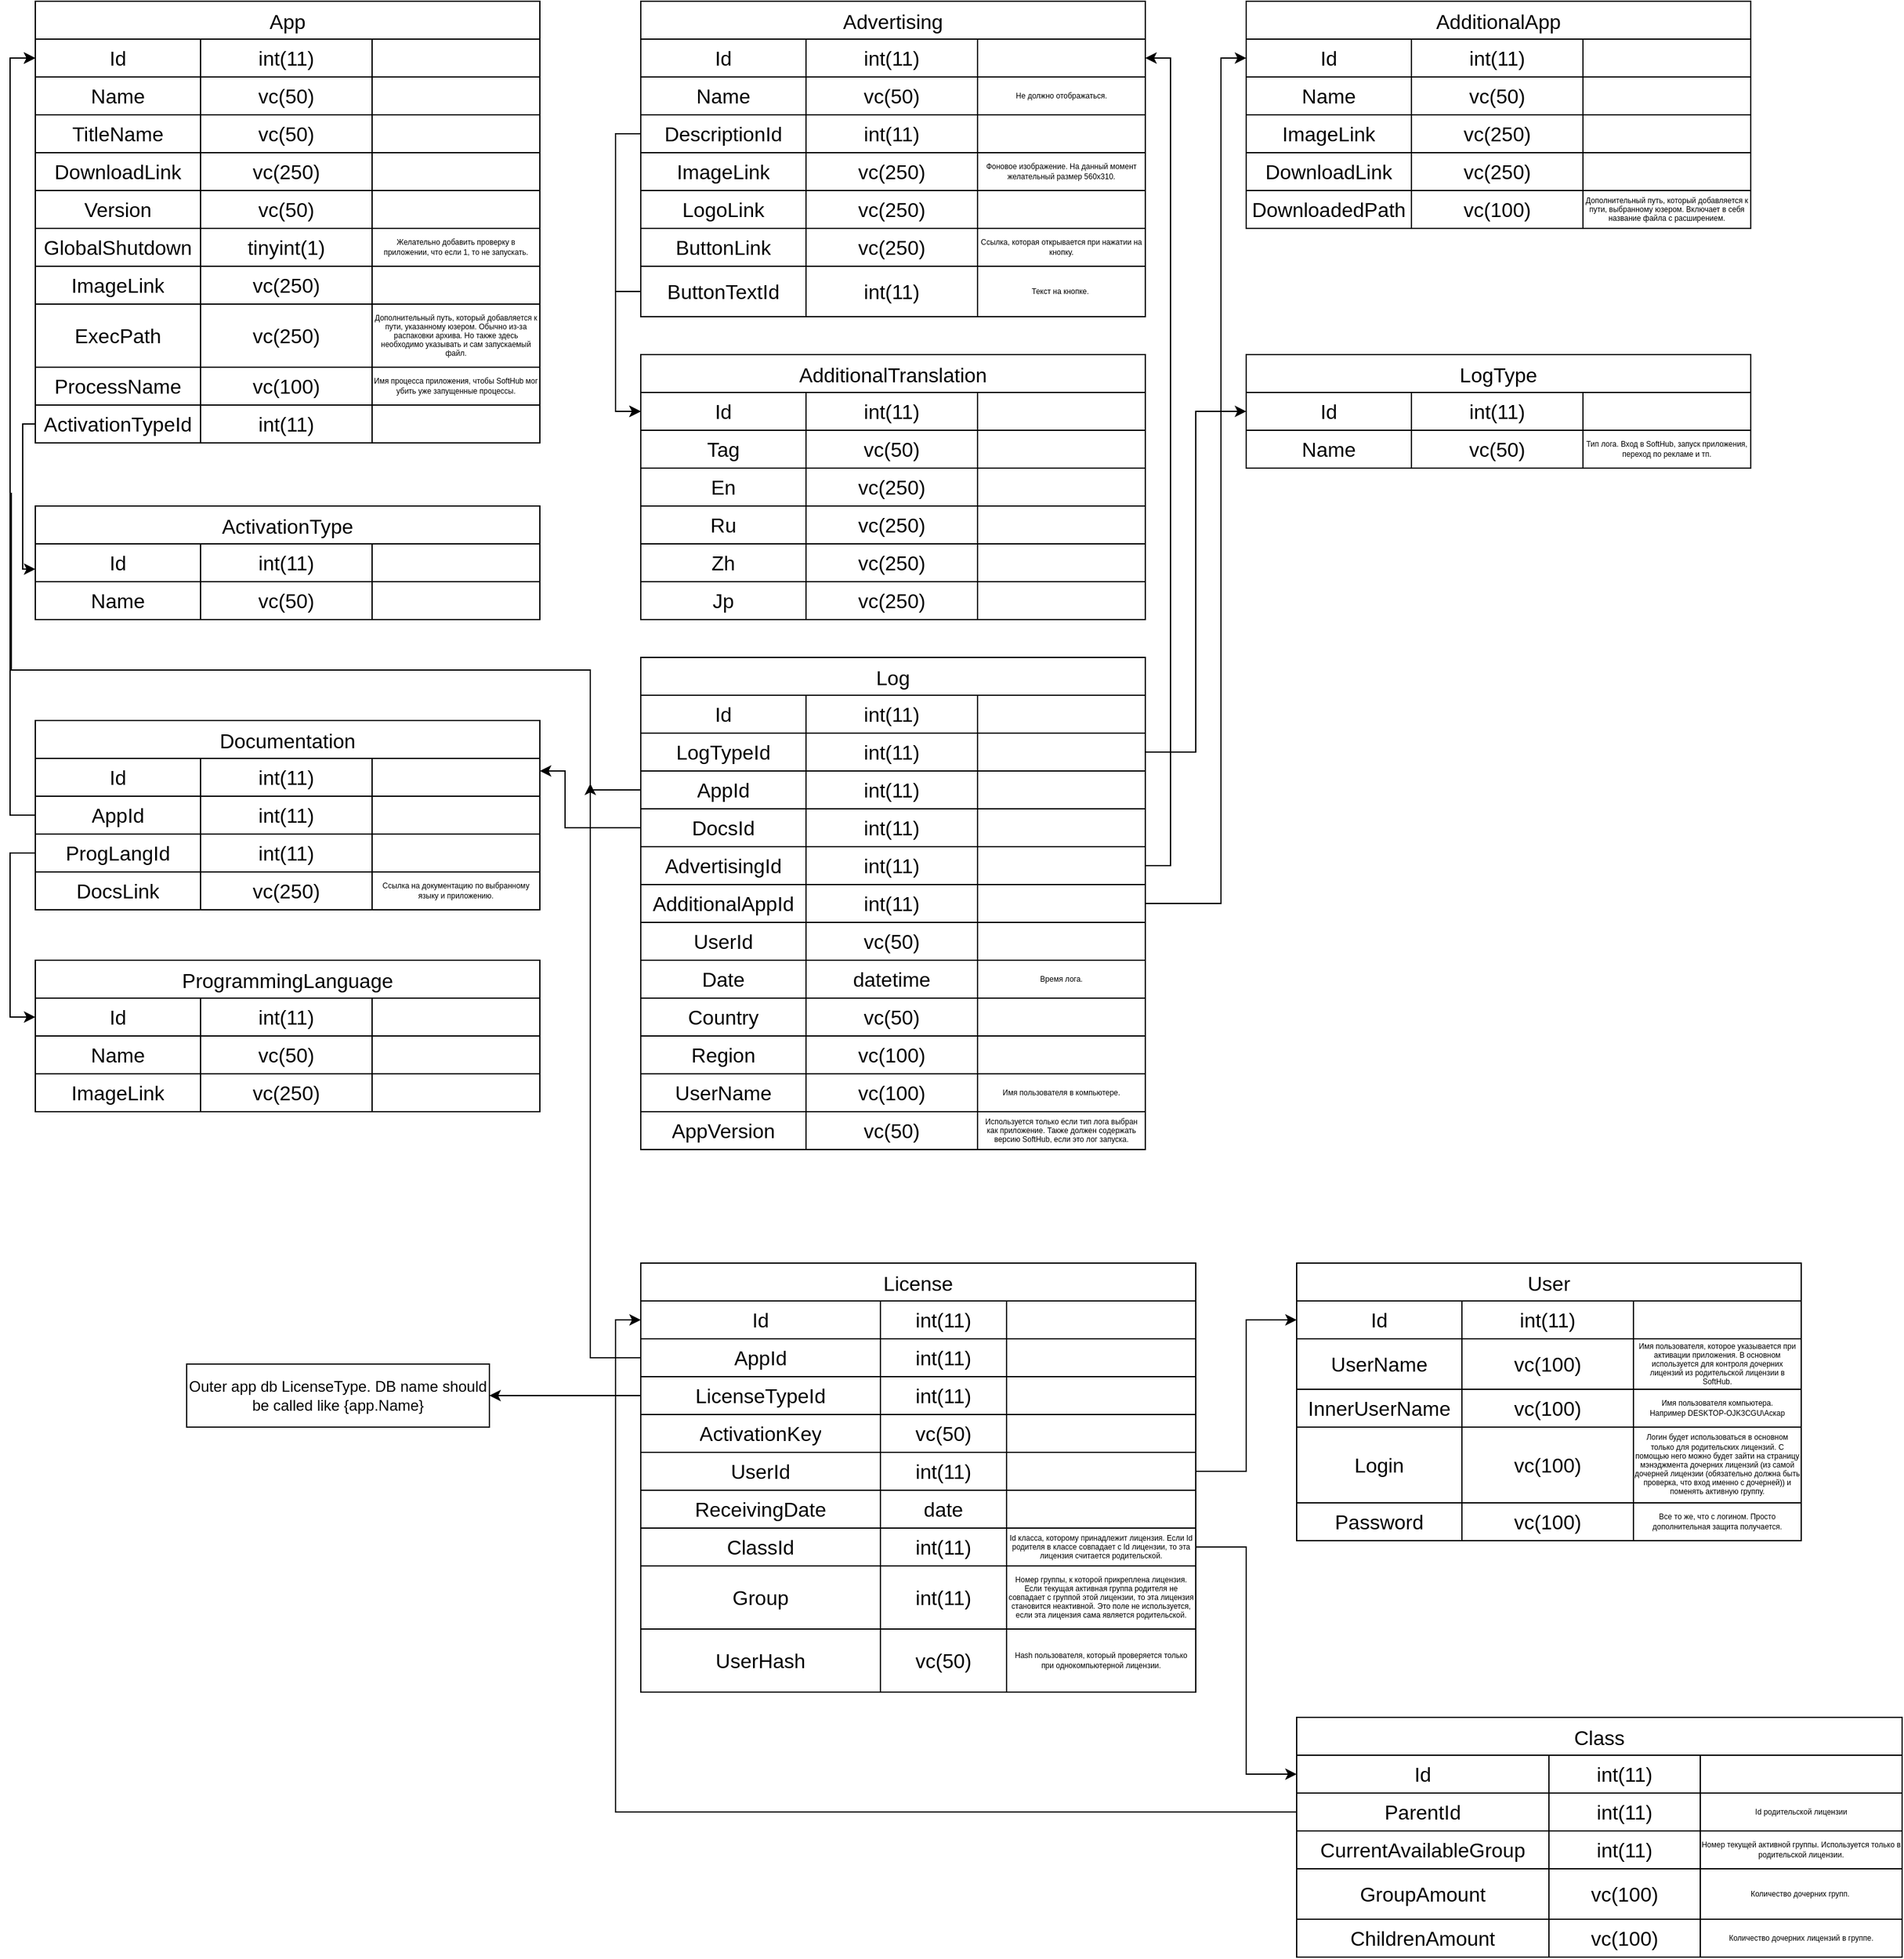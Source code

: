 <mxfile version="22.1.11" type="github">
  <diagram name="Страница — 1" id="0MV36oEUkLjYBx1AANBR">
    <mxGraphModel dx="1304" dy="678" grid="1" gridSize="10" guides="1" tooltips="1" connect="1" arrows="1" fold="1" page="1" pageScale="1" pageWidth="4000" pageHeight="4000" math="0" shadow="0">
      <root>
        <mxCell id="0" />
        <mxCell id="1" parent="0" />
        <mxCell id="mC7Bvy9f36BZvepkwvA2-1" value="App" style="shape=table;startSize=30;container=1;collapsible=0;childLayout=tableLayout;strokeColor=default;fontSize=16;verticalAlign=middle;" parent="1" vertex="1">
          <mxGeometry x="40" y="40" width="400" height="350" as="geometry" />
        </mxCell>
        <mxCell id="mC7Bvy9f36BZvepkwvA2-2" value="" style="shape=tableRow;horizontal=0;startSize=0;swimlaneHead=0;swimlaneBody=0;strokeColor=inherit;top=0;left=0;bottom=0;right=0;collapsible=0;dropTarget=0;fillColor=none;points=[[0,0.5],[1,0.5]];portConstraint=eastwest;fontSize=16;" parent="mC7Bvy9f36BZvepkwvA2-1" vertex="1">
          <mxGeometry y="30" width="400" height="30" as="geometry" />
        </mxCell>
        <mxCell id="mC7Bvy9f36BZvepkwvA2-3" value="Id" style="shape=partialRectangle;html=1;whiteSpace=wrap;connectable=0;strokeColor=inherit;overflow=hidden;fillColor=none;top=0;left=0;bottom=0;right=0;pointerEvents=1;fontSize=16;" parent="mC7Bvy9f36BZvepkwvA2-2" vertex="1">
          <mxGeometry width="131" height="30" as="geometry">
            <mxRectangle width="131" height="30" as="alternateBounds" />
          </mxGeometry>
        </mxCell>
        <mxCell id="mC7Bvy9f36BZvepkwvA2-4" value="int(11)" style="shape=partialRectangle;html=1;whiteSpace=wrap;connectable=0;strokeColor=inherit;overflow=hidden;fillColor=none;top=0;left=0;bottom=0;right=0;pointerEvents=1;fontSize=16;" parent="mC7Bvy9f36BZvepkwvA2-2" vertex="1">
          <mxGeometry x="131" width="136" height="30" as="geometry">
            <mxRectangle width="136" height="30" as="alternateBounds" />
          </mxGeometry>
        </mxCell>
        <mxCell id="mC7Bvy9f36BZvepkwvA2-20" style="shape=partialRectangle;html=1;whiteSpace=wrap;connectable=0;strokeColor=inherit;overflow=hidden;fillColor=none;top=0;left=0;bottom=0;right=0;pointerEvents=1;fontSize=16;" parent="mC7Bvy9f36BZvepkwvA2-2" vertex="1">
          <mxGeometry x="267" width="133" height="30" as="geometry">
            <mxRectangle width="133" height="30" as="alternateBounds" />
          </mxGeometry>
        </mxCell>
        <mxCell id="mC7Bvy9f36BZvepkwvA2-6" value="" style="shape=tableRow;horizontal=0;startSize=0;swimlaneHead=0;swimlaneBody=0;strokeColor=inherit;top=0;left=0;bottom=0;right=0;collapsible=0;dropTarget=0;fillColor=none;points=[[0,0.5],[1,0.5]];portConstraint=eastwest;fontSize=16;" parent="mC7Bvy9f36BZvepkwvA2-1" vertex="1">
          <mxGeometry y="60" width="400" height="30" as="geometry" />
        </mxCell>
        <mxCell id="mC7Bvy9f36BZvepkwvA2-7" value="Name" style="shape=partialRectangle;html=1;whiteSpace=wrap;connectable=0;strokeColor=inherit;overflow=hidden;fillColor=none;top=0;left=0;bottom=0;right=0;pointerEvents=1;fontSize=16;" parent="mC7Bvy9f36BZvepkwvA2-6" vertex="1">
          <mxGeometry width="131" height="30" as="geometry">
            <mxRectangle width="131" height="30" as="alternateBounds" />
          </mxGeometry>
        </mxCell>
        <mxCell id="mC7Bvy9f36BZvepkwvA2-8" value="vc(50)" style="shape=partialRectangle;html=1;whiteSpace=wrap;connectable=0;strokeColor=inherit;overflow=hidden;fillColor=none;top=0;left=0;bottom=0;right=0;pointerEvents=1;fontSize=16;" parent="mC7Bvy9f36BZvepkwvA2-6" vertex="1">
          <mxGeometry x="131" width="136" height="30" as="geometry">
            <mxRectangle width="136" height="30" as="alternateBounds" />
          </mxGeometry>
        </mxCell>
        <mxCell id="mC7Bvy9f36BZvepkwvA2-21" style="shape=partialRectangle;html=1;whiteSpace=wrap;connectable=0;strokeColor=inherit;overflow=hidden;fillColor=none;top=0;left=0;bottom=0;right=0;pointerEvents=1;fontSize=16;" parent="mC7Bvy9f36BZvepkwvA2-6" vertex="1">
          <mxGeometry x="267" width="133" height="30" as="geometry">
            <mxRectangle width="133" height="30" as="alternateBounds" />
          </mxGeometry>
        </mxCell>
        <mxCell id="mC7Bvy9f36BZvepkwvA2-10" value="" style="shape=tableRow;horizontal=0;startSize=0;swimlaneHead=0;swimlaneBody=0;strokeColor=inherit;top=0;left=0;bottom=0;right=0;collapsible=0;dropTarget=0;fillColor=none;points=[[0,0.5],[1,0.5]];portConstraint=eastwest;fontSize=16;" parent="mC7Bvy9f36BZvepkwvA2-1" vertex="1">
          <mxGeometry y="90" width="400" height="30" as="geometry" />
        </mxCell>
        <mxCell id="mC7Bvy9f36BZvepkwvA2-11" value="TitleName" style="shape=partialRectangle;html=1;whiteSpace=wrap;connectable=0;strokeColor=inherit;overflow=hidden;fillColor=none;top=0;left=0;bottom=0;right=0;pointerEvents=1;fontSize=16;" parent="mC7Bvy9f36BZvepkwvA2-10" vertex="1">
          <mxGeometry width="131" height="30" as="geometry">
            <mxRectangle width="131" height="30" as="alternateBounds" />
          </mxGeometry>
        </mxCell>
        <mxCell id="mC7Bvy9f36BZvepkwvA2-12" value="vc(50)" style="shape=partialRectangle;html=1;whiteSpace=wrap;connectable=0;strokeColor=inherit;overflow=hidden;fillColor=none;top=0;left=0;bottom=0;right=0;pointerEvents=1;fontSize=16;" parent="mC7Bvy9f36BZvepkwvA2-10" vertex="1">
          <mxGeometry x="131" width="136" height="30" as="geometry">
            <mxRectangle width="136" height="30" as="alternateBounds" />
          </mxGeometry>
        </mxCell>
        <mxCell id="mC7Bvy9f36BZvepkwvA2-22" style="shape=partialRectangle;html=1;whiteSpace=wrap;connectable=0;strokeColor=inherit;overflow=hidden;fillColor=none;top=0;left=0;bottom=0;right=0;pointerEvents=1;fontSize=16;" parent="mC7Bvy9f36BZvepkwvA2-10" vertex="1">
          <mxGeometry x="267" width="133" height="30" as="geometry">
            <mxRectangle width="133" height="30" as="alternateBounds" />
          </mxGeometry>
        </mxCell>
        <mxCell id="mC7Bvy9f36BZvepkwvA2-17" style="shape=tableRow;horizontal=0;startSize=0;swimlaneHead=0;swimlaneBody=0;strokeColor=inherit;top=0;left=0;bottom=0;right=0;collapsible=0;dropTarget=0;fillColor=none;points=[[0,0.5],[1,0.5]];portConstraint=eastwest;fontSize=16;" parent="mC7Bvy9f36BZvepkwvA2-1" vertex="1">
          <mxGeometry y="120" width="400" height="30" as="geometry" />
        </mxCell>
        <mxCell id="mC7Bvy9f36BZvepkwvA2-18" value="DownloadLink" style="shape=partialRectangle;html=1;whiteSpace=wrap;connectable=0;strokeColor=inherit;overflow=hidden;fillColor=none;top=0;left=0;bottom=0;right=0;pointerEvents=1;fontSize=16;" parent="mC7Bvy9f36BZvepkwvA2-17" vertex="1">
          <mxGeometry width="131" height="30" as="geometry">
            <mxRectangle width="131" height="30" as="alternateBounds" />
          </mxGeometry>
        </mxCell>
        <mxCell id="mC7Bvy9f36BZvepkwvA2-19" value="vc(250)" style="shape=partialRectangle;html=1;whiteSpace=wrap;connectable=0;strokeColor=inherit;overflow=hidden;fillColor=none;top=0;left=0;bottom=0;right=0;pointerEvents=1;fontSize=16;" parent="mC7Bvy9f36BZvepkwvA2-17" vertex="1">
          <mxGeometry x="131" width="136" height="30" as="geometry">
            <mxRectangle width="136" height="30" as="alternateBounds" />
          </mxGeometry>
        </mxCell>
        <mxCell id="mC7Bvy9f36BZvepkwvA2-23" style="shape=partialRectangle;html=1;whiteSpace=wrap;connectable=0;strokeColor=inherit;overflow=hidden;fillColor=none;top=0;left=0;bottom=0;right=0;pointerEvents=1;fontSize=16;" parent="mC7Bvy9f36BZvepkwvA2-17" vertex="1">
          <mxGeometry x="267" width="133" height="30" as="geometry">
            <mxRectangle width="133" height="30" as="alternateBounds" />
          </mxGeometry>
        </mxCell>
        <mxCell id="mC7Bvy9f36BZvepkwvA2-14" style="shape=tableRow;horizontal=0;startSize=0;swimlaneHead=0;swimlaneBody=0;strokeColor=inherit;top=0;left=0;bottom=0;right=0;collapsible=0;dropTarget=0;fillColor=none;points=[[0,0.5],[1,0.5]];portConstraint=eastwest;fontSize=16;" parent="mC7Bvy9f36BZvepkwvA2-1" vertex="1">
          <mxGeometry y="150" width="400" height="30" as="geometry" />
        </mxCell>
        <mxCell id="mC7Bvy9f36BZvepkwvA2-15" value="Version" style="shape=partialRectangle;html=1;whiteSpace=wrap;connectable=0;strokeColor=inherit;overflow=hidden;fillColor=none;top=0;left=0;bottom=0;right=0;pointerEvents=1;fontSize=16;" parent="mC7Bvy9f36BZvepkwvA2-14" vertex="1">
          <mxGeometry width="131" height="30" as="geometry">
            <mxRectangle width="131" height="30" as="alternateBounds" />
          </mxGeometry>
        </mxCell>
        <mxCell id="mC7Bvy9f36BZvepkwvA2-16" value="vc(50)" style="shape=partialRectangle;html=1;whiteSpace=wrap;connectable=0;strokeColor=inherit;overflow=hidden;fillColor=none;top=0;left=0;bottom=0;right=0;pointerEvents=1;fontSize=16;" parent="mC7Bvy9f36BZvepkwvA2-14" vertex="1">
          <mxGeometry x="131" width="136" height="30" as="geometry">
            <mxRectangle width="136" height="30" as="alternateBounds" />
          </mxGeometry>
        </mxCell>
        <mxCell id="mC7Bvy9f36BZvepkwvA2-24" style="shape=partialRectangle;html=1;whiteSpace=wrap;connectable=0;strokeColor=inherit;overflow=hidden;fillColor=none;top=0;left=0;bottom=0;right=0;pointerEvents=1;fontSize=16;" parent="mC7Bvy9f36BZvepkwvA2-14" vertex="1">
          <mxGeometry x="267" width="133" height="30" as="geometry">
            <mxRectangle width="133" height="30" as="alternateBounds" />
          </mxGeometry>
        </mxCell>
        <mxCell id="mC7Bvy9f36BZvepkwvA2-25" style="shape=tableRow;horizontal=0;startSize=0;swimlaneHead=0;swimlaneBody=0;strokeColor=inherit;top=0;left=0;bottom=0;right=0;collapsible=0;dropTarget=0;fillColor=none;points=[[0,0.5],[1,0.5]];portConstraint=eastwest;fontSize=16;" parent="mC7Bvy9f36BZvepkwvA2-1" vertex="1">
          <mxGeometry y="180" width="400" height="30" as="geometry" />
        </mxCell>
        <mxCell id="mC7Bvy9f36BZvepkwvA2-26" value="GlobalShutdown" style="shape=partialRectangle;html=1;whiteSpace=wrap;connectable=0;strokeColor=inherit;overflow=hidden;fillColor=none;top=0;left=0;bottom=0;right=0;pointerEvents=1;fontSize=16;" parent="mC7Bvy9f36BZvepkwvA2-25" vertex="1">
          <mxGeometry width="131" height="30" as="geometry">
            <mxRectangle width="131" height="30" as="alternateBounds" />
          </mxGeometry>
        </mxCell>
        <mxCell id="mC7Bvy9f36BZvepkwvA2-27" value="tinyint(1)" style="shape=partialRectangle;html=1;whiteSpace=wrap;connectable=0;strokeColor=inherit;overflow=hidden;fillColor=none;top=0;left=0;bottom=0;right=0;pointerEvents=1;fontSize=16;" parent="mC7Bvy9f36BZvepkwvA2-25" vertex="1">
          <mxGeometry x="131" width="136" height="30" as="geometry">
            <mxRectangle width="136" height="30" as="alternateBounds" />
          </mxGeometry>
        </mxCell>
        <mxCell id="mC7Bvy9f36BZvepkwvA2-28" value="Желательно добавить проверку в приложении, что если 1, то не запускать." style="shape=partialRectangle;whiteSpace=wrap;connectable=0;strokeColor=inherit;overflow=hidden;fillColor=none;top=0;left=0;bottom=0;right=0;pointerEvents=1;fontSize=6;verticalAlign=middle;html=1;" parent="mC7Bvy9f36BZvepkwvA2-25" vertex="1">
          <mxGeometry x="267" width="133" height="30" as="geometry">
            <mxRectangle width="133" height="30" as="alternateBounds" />
          </mxGeometry>
        </mxCell>
        <mxCell id="mC7Bvy9f36BZvepkwvA2-29" style="shape=tableRow;horizontal=0;startSize=0;swimlaneHead=0;swimlaneBody=0;strokeColor=inherit;top=0;left=0;bottom=0;right=0;collapsible=0;dropTarget=0;fillColor=none;points=[[0,0.5],[1,0.5]];portConstraint=eastwest;fontSize=16;" parent="mC7Bvy9f36BZvepkwvA2-1" vertex="1">
          <mxGeometry y="210" width="400" height="30" as="geometry" />
        </mxCell>
        <mxCell id="mC7Bvy9f36BZvepkwvA2-30" value="ImageLink" style="shape=partialRectangle;html=1;whiteSpace=wrap;connectable=0;strokeColor=inherit;overflow=hidden;fillColor=none;top=0;left=0;bottom=0;right=0;pointerEvents=1;fontSize=16;" parent="mC7Bvy9f36BZvepkwvA2-29" vertex="1">
          <mxGeometry width="131" height="30" as="geometry">
            <mxRectangle width="131" height="30" as="alternateBounds" />
          </mxGeometry>
        </mxCell>
        <mxCell id="mC7Bvy9f36BZvepkwvA2-31" value="vc(250)" style="shape=partialRectangle;html=1;whiteSpace=wrap;connectable=0;strokeColor=inherit;overflow=hidden;fillColor=none;top=0;left=0;bottom=0;right=0;pointerEvents=1;fontSize=16;" parent="mC7Bvy9f36BZvepkwvA2-29" vertex="1">
          <mxGeometry x="131" width="136" height="30" as="geometry">
            <mxRectangle width="136" height="30" as="alternateBounds" />
          </mxGeometry>
        </mxCell>
        <mxCell id="mC7Bvy9f36BZvepkwvA2-32" style="shape=partialRectangle;html=1;whiteSpace=wrap;connectable=0;strokeColor=inherit;overflow=hidden;fillColor=none;top=0;left=0;bottom=0;right=0;pointerEvents=1;fontSize=16;" parent="mC7Bvy9f36BZvepkwvA2-29" vertex="1">
          <mxGeometry x="267" width="133" height="30" as="geometry">
            <mxRectangle width="133" height="30" as="alternateBounds" />
          </mxGeometry>
        </mxCell>
        <mxCell id="mC7Bvy9f36BZvepkwvA2-37" style="shape=tableRow;horizontal=0;startSize=0;swimlaneHead=0;swimlaneBody=0;strokeColor=inherit;top=0;left=0;bottom=0;right=0;collapsible=0;dropTarget=0;fillColor=none;points=[[0,0.5],[1,0.5]];portConstraint=eastwest;fontSize=16;" parent="mC7Bvy9f36BZvepkwvA2-1" vertex="1">
          <mxGeometry y="240" width="400" height="50" as="geometry" />
        </mxCell>
        <mxCell id="mC7Bvy9f36BZvepkwvA2-38" value="ExecPath" style="shape=partialRectangle;html=1;whiteSpace=wrap;connectable=0;strokeColor=inherit;overflow=hidden;fillColor=none;top=0;left=0;bottom=0;right=0;pointerEvents=1;fontSize=16;" parent="mC7Bvy9f36BZvepkwvA2-37" vertex="1">
          <mxGeometry width="131" height="50" as="geometry">
            <mxRectangle width="131" height="50" as="alternateBounds" />
          </mxGeometry>
        </mxCell>
        <mxCell id="mC7Bvy9f36BZvepkwvA2-39" value="vc(250)" style="shape=partialRectangle;html=1;whiteSpace=wrap;connectable=0;strokeColor=inherit;overflow=hidden;fillColor=none;top=0;left=0;bottom=0;right=0;pointerEvents=1;fontSize=16;" parent="mC7Bvy9f36BZvepkwvA2-37" vertex="1">
          <mxGeometry x="131" width="136" height="50" as="geometry">
            <mxRectangle width="136" height="50" as="alternateBounds" />
          </mxGeometry>
        </mxCell>
        <mxCell id="mC7Bvy9f36BZvepkwvA2-40" value="Дополнительный путь, который добавляется к пути, указанному юзером. Обычно из-за распаковки архива. Но также здесь необходимо указывать и сам запускаемый файл." style="shape=partialRectangle;whiteSpace=wrap;connectable=0;strokeColor=inherit;overflow=hidden;fillColor=none;top=0;left=0;bottom=0;right=0;pointerEvents=1;fontSize=6;align=center;verticalAlign=middle;labelPosition=center;verticalLabelPosition=middle;html=1;" parent="mC7Bvy9f36BZvepkwvA2-37" vertex="1">
          <mxGeometry x="267" width="133" height="50" as="geometry">
            <mxRectangle width="133" height="50" as="alternateBounds" />
          </mxGeometry>
        </mxCell>
        <mxCell id="mC7Bvy9f36BZvepkwvA2-41" style="shape=tableRow;horizontal=0;startSize=0;swimlaneHead=0;swimlaneBody=0;strokeColor=inherit;top=0;left=0;bottom=0;right=0;collapsible=0;dropTarget=0;fillColor=none;points=[[0,0.5],[1,0.5]];portConstraint=eastwest;fontSize=16;" parent="mC7Bvy9f36BZvepkwvA2-1" vertex="1">
          <mxGeometry y="290" width="400" height="30" as="geometry" />
        </mxCell>
        <mxCell id="mC7Bvy9f36BZvepkwvA2-42" value="ProcessName" style="shape=partialRectangle;html=1;whiteSpace=wrap;connectable=0;strokeColor=inherit;overflow=hidden;fillColor=none;top=0;left=0;bottom=0;right=0;pointerEvents=1;fontSize=16;" parent="mC7Bvy9f36BZvepkwvA2-41" vertex="1">
          <mxGeometry width="131" height="30" as="geometry">
            <mxRectangle width="131" height="30" as="alternateBounds" />
          </mxGeometry>
        </mxCell>
        <mxCell id="mC7Bvy9f36BZvepkwvA2-43" value="vc(100)" style="shape=partialRectangle;html=1;whiteSpace=wrap;connectable=0;strokeColor=inherit;overflow=hidden;fillColor=none;top=0;left=0;bottom=0;right=0;pointerEvents=1;fontSize=16;" parent="mC7Bvy9f36BZvepkwvA2-41" vertex="1">
          <mxGeometry x="131" width="136" height="30" as="geometry">
            <mxRectangle width="136" height="30" as="alternateBounds" />
          </mxGeometry>
        </mxCell>
        <mxCell id="mC7Bvy9f36BZvepkwvA2-44" value="Имя процесса приложения, чтобы SoftHub мог убить уже запущенные процессы." style="shape=partialRectangle;whiteSpace=wrap;connectable=0;strokeColor=inherit;overflow=hidden;fillColor=none;top=0;left=0;bottom=0;right=0;pointerEvents=1;fontSize=6;align=center;verticalAlign=middle;labelPosition=center;verticalLabelPosition=middle;html=1;" parent="mC7Bvy9f36BZvepkwvA2-41" vertex="1">
          <mxGeometry x="267" width="133" height="30" as="geometry">
            <mxRectangle width="133" height="30" as="alternateBounds" />
          </mxGeometry>
        </mxCell>
        <mxCell id="mC7Bvy9f36BZvepkwvA2-45" style="shape=tableRow;horizontal=0;startSize=0;swimlaneHead=0;swimlaneBody=0;strokeColor=inherit;top=0;left=0;bottom=0;right=0;collapsible=0;dropTarget=0;fillColor=none;points=[[0,0.5],[1,0.5]];portConstraint=eastwest;fontSize=16;" parent="mC7Bvy9f36BZvepkwvA2-1" vertex="1">
          <mxGeometry y="320" width="400" height="30" as="geometry" />
        </mxCell>
        <mxCell id="mC7Bvy9f36BZvepkwvA2-46" value="ActivationTypeId" style="shape=partialRectangle;html=1;whiteSpace=wrap;connectable=0;strokeColor=inherit;overflow=hidden;fillColor=none;top=0;left=0;bottom=0;right=0;pointerEvents=1;fontSize=16;" parent="mC7Bvy9f36BZvepkwvA2-45" vertex="1">
          <mxGeometry width="131" height="30" as="geometry">
            <mxRectangle width="131" height="30" as="alternateBounds" />
          </mxGeometry>
        </mxCell>
        <mxCell id="mC7Bvy9f36BZvepkwvA2-47" value="int(11)" style="shape=partialRectangle;html=1;whiteSpace=wrap;connectable=0;strokeColor=inherit;overflow=hidden;fillColor=none;top=0;left=0;bottom=0;right=0;pointerEvents=1;fontSize=16;" parent="mC7Bvy9f36BZvepkwvA2-45" vertex="1">
          <mxGeometry x="131" width="136" height="30" as="geometry">
            <mxRectangle width="136" height="30" as="alternateBounds" />
          </mxGeometry>
        </mxCell>
        <mxCell id="mC7Bvy9f36BZvepkwvA2-48" style="shape=partialRectangle;whiteSpace=wrap;connectable=0;strokeColor=inherit;overflow=hidden;fillColor=none;top=0;left=0;bottom=0;right=0;pointerEvents=1;fontSize=6;align=center;verticalAlign=middle;labelPosition=center;verticalLabelPosition=middle;html=1;" parent="mC7Bvy9f36BZvepkwvA2-45" vertex="1">
          <mxGeometry x="267" width="133" height="30" as="geometry">
            <mxRectangle width="133" height="30" as="alternateBounds" />
          </mxGeometry>
        </mxCell>
        <mxCell id="mC7Bvy9f36BZvepkwvA2-51" value="Advertising" style="shape=table;startSize=30;container=1;collapsible=0;childLayout=tableLayout;strokeColor=default;fontSize=16;verticalAlign=middle;" parent="1" vertex="1">
          <mxGeometry x="520" y="40" width="400" height="250" as="geometry" />
        </mxCell>
        <mxCell id="mC7Bvy9f36BZvepkwvA2-52" value="" style="shape=tableRow;horizontal=0;startSize=0;swimlaneHead=0;swimlaneBody=0;strokeColor=inherit;top=0;left=0;bottom=0;right=0;collapsible=0;dropTarget=0;fillColor=none;points=[[0,0.5],[1,0.5]];portConstraint=eastwest;fontSize=16;" parent="mC7Bvy9f36BZvepkwvA2-51" vertex="1">
          <mxGeometry y="30" width="400" height="30" as="geometry" />
        </mxCell>
        <mxCell id="mC7Bvy9f36BZvepkwvA2-53" value="Id" style="shape=partialRectangle;html=1;whiteSpace=wrap;connectable=0;strokeColor=inherit;overflow=hidden;fillColor=none;top=0;left=0;bottom=0;right=0;pointerEvents=1;fontSize=16;" parent="mC7Bvy9f36BZvepkwvA2-52" vertex="1">
          <mxGeometry width="131" height="30" as="geometry">
            <mxRectangle width="131" height="30" as="alternateBounds" />
          </mxGeometry>
        </mxCell>
        <mxCell id="mC7Bvy9f36BZvepkwvA2-54" value="int(11)" style="shape=partialRectangle;html=1;whiteSpace=wrap;connectable=0;strokeColor=inherit;overflow=hidden;fillColor=none;top=0;left=0;bottom=0;right=0;pointerEvents=1;fontSize=16;" parent="mC7Bvy9f36BZvepkwvA2-52" vertex="1">
          <mxGeometry x="131" width="136" height="30" as="geometry">
            <mxRectangle width="136" height="30" as="alternateBounds" />
          </mxGeometry>
        </mxCell>
        <mxCell id="mC7Bvy9f36BZvepkwvA2-55" style="shape=partialRectangle;html=1;whiteSpace=wrap;connectable=0;strokeColor=inherit;overflow=hidden;fillColor=none;top=0;left=0;bottom=0;right=0;pointerEvents=1;fontSize=16;" parent="mC7Bvy9f36BZvepkwvA2-52" vertex="1">
          <mxGeometry x="267" width="133" height="30" as="geometry">
            <mxRectangle width="133" height="30" as="alternateBounds" />
          </mxGeometry>
        </mxCell>
        <mxCell id="mC7Bvy9f36BZvepkwvA2-56" value="" style="shape=tableRow;horizontal=0;startSize=0;swimlaneHead=0;swimlaneBody=0;strokeColor=inherit;top=0;left=0;bottom=0;right=0;collapsible=0;dropTarget=0;fillColor=none;points=[[0,0.5],[1,0.5]];portConstraint=eastwest;fontSize=16;" parent="mC7Bvy9f36BZvepkwvA2-51" vertex="1">
          <mxGeometry y="60" width="400" height="30" as="geometry" />
        </mxCell>
        <mxCell id="mC7Bvy9f36BZvepkwvA2-57" value="Name" style="shape=partialRectangle;html=1;whiteSpace=wrap;connectable=0;strokeColor=inherit;overflow=hidden;fillColor=none;top=0;left=0;bottom=0;right=0;pointerEvents=1;fontSize=16;" parent="mC7Bvy9f36BZvepkwvA2-56" vertex="1">
          <mxGeometry width="131" height="30" as="geometry">
            <mxRectangle width="131" height="30" as="alternateBounds" />
          </mxGeometry>
        </mxCell>
        <mxCell id="mC7Bvy9f36BZvepkwvA2-58" value="vc(50)" style="shape=partialRectangle;html=1;whiteSpace=wrap;connectable=0;strokeColor=inherit;overflow=hidden;fillColor=none;top=0;left=0;bottom=0;right=0;pointerEvents=1;fontSize=16;" parent="mC7Bvy9f36BZvepkwvA2-56" vertex="1">
          <mxGeometry x="131" width="136" height="30" as="geometry">
            <mxRectangle width="136" height="30" as="alternateBounds" />
          </mxGeometry>
        </mxCell>
        <mxCell id="mC7Bvy9f36BZvepkwvA2-59" value="Не должно отображаться." style="shape=partialRectangle;html=1;whiteSpace=wrap;connectable=0;strokeColor=inherit;overflow=hidden;fillColor=none;top=0;left=0;bottom=0;right=0;pointerEvents=1;fontSize=6;" parent="mC7Bvy9f36BZvepkwvA2-56" vertex="1">
          <mxGeometry x="267" width="133" height="30" as="geometry">
            <mxRectangle width="133" height="30" as="alternateBounds" />
          </mxGeometry>
        </mxCell>
        <mxCell id="mC7Bvy9f36BZvepkwvA2-60" value="" style="shape=tableRow;horizontal=0;startSize=0;swimlaneHead=0;swimlaneBody=0;strokeColor=inherit;top=0;left=0;bottom=0;right=0;collapsible=0;dropTarget=0;fillColor=none;points=[[0,0.5],[1,0.5]];portConstraint=eastwest;fontSize=16;" parent="mC7Bvy9f36BZvepkwvA2-51" vertex="1">
          <mxGeometry y="90" width="400" height="30" as="geometry" />
        </mxCell>
        <mxCell id="mC7Bvy9f36BZvepkwvA2-61" value="DescriptionId" style="shape=partialRectangle;html=1;whiteSpace=wrap;connectable=0;strokeColor=inherit;overflow=hidden;fillColor=none;top=0;left=0;bottom=0;right=0;pointerEvents=1;fontSize=16;" parent="mC7Bvy9f36BZvepkwvA2-60" vertex="1">
          <mxGeometry width="131" height="30" as="geometry">
            <mxRectangle width="131" height="30" as="alternateBounds" />
          </mxGeometry>
        </mxCell>
        <mxCell id="mC7Bvy9f36BZvepkwvA2-62" value="int(11)" style="shape=partialRectangle;html=1;whiteSpace=wrap;connectable=0;strokeColor=inherit;overflow=hidden;fillColor=none;top=0;left=0;bottom=0;right=0;pointerEvents=1;fontSize=16;" parent="mC7Bvy9f36BZvepkwvA2-60" vertex="1">
          <mxGeometry x="131" width="136" height="30" as="geometry">
            <mxRectangle width="136" height="30" as="alternateBounds" />
          </mxGeometry>
        </mxCell>
        <mxCell id="mC7Bvy9f36BZvepkwvA2-63" style="shape=partialRectangle;html=1;whiteSpace=wrap;connectable=0;strokeColor=inherit;overflow=hidden;fillColor=none;top=0;left=0;bottom=0;right=0;pointerEvents=1;fontSize=16;" parent="mC7Bvy9f36BZvepkwvA2-60" vertex="1">
          <mxGeometry x="267" width="133" height="30" as="geometry">
            <mxRectangle width="133" height="30" as="alternateBounds" />
          </mxGeometry>
        </mxCell>
        <mxCell id="mC7Bvy9f36BZvepkwvA2-64" style="shape=tableRow;horizontal=0;startSize=0;swimlaneHead=0;swimlaneBody=0;strokeColor=inherit;top=0;left=0;bottom=0;right=0;collapsible=0;dropTarget=0;fillColor=none;points=[[0,0.5],[1,0.5]];portConstraint=eastwest;fontSize=16;" parent="mC7Bvy9f36BZvepkwvA2-51" vertex="1">
          <mxGeometry y="120" width="400" height="30" as="geometry" />
        </mxCell>
        <mxCell id="mC7Bvy9f36BZvepkwvA2-65" value="ImageLink" style="shape=partialRectangle;html=1;whiteSpace=wrap;connectable=0;strokeColor=inherit;overflow=hidden;fillColor=none;top=0;left=0;bottom=0;right=0;pointerEvents=1;fontSize=16;" parent="mC7Bvy9f36BZvepkwvA2-64" vertex="1">
          <mxGeometry width="131" height="30" as="geometry">
            <mxRectangle width="131" height="30" as="alternateBounds" />
          </mxGeometry>
        </mxCell>
        <mxCell id="mC7Bvy9f36BZvepkwvA2-66" value="vc(250)" style="shape=partialRectangle;html=1;whiteSpace=wrap;connectable=0;strokeColor=inherit;overflow=hidden;fillColor=none;top=0;left=0;bottom=0;right=0;pointerEvents=1;fontSize=16;" parent="mC7Bvy9f36BZvepkwvA2-64" vertex="1">
          <mxGeometry x="131" width="136" height="30" as="geometry">
            <mxRectangle width="136" height="30" as="alternateBounds" />
          </mxGeometry>
        </mxCell>
        <mxCell id="mC7Bvy9f36BZvepkwvA2-67" value="Фоновое изображение. На данный момент желательный размер 560х310." style="shape=partialRectangle;html=1;whiteSpace=wrap;connectable=0;strokeColor=inherit;overflow=hidden;fillColor=none;top=0;left=0;bottom=0;right=0;pointerEvents=1;fontSize=6;" parent="mC7Bvy9f36BZvepkwvA2-64" vertex="1">
          <mxGeometry x="267" width="133" height="30" as="geometry">
            <mxRectangle width="133" height="30" as="alternateBounds" />
          </mxGeometry>
        </mxCell>
        <mxCell id="mC7Bvy9f36BZvepkwvA2-68" style="shape=tableRow;horizontal=0;startSize=0;swimlaneHead=0;swimlaneBody=0;strokeColor=inherit;top=0;left=0;bottom=0;right=0;collapsible=0;dropTarget=0;fillColor=none;points=[[0,0.5],[1,0.5]];portConstraint=eastwest;fontSize=16;" parent="mC7Bvy9f36BZvepkwvA2-51" vertex="1">
          <mxGeometry y="150" width="400" height="30" as="geometry" />
        </mxCell>
        <mxCell id="mC7Bvy9f36BZvepkwvA2-69" value="LogoLink" style="shape=partialRectangle;html=1;whiteSpace=wrap;connectable=0;strokeColor=inherit;overflow=hidden;fillColor=none;top=0;left=0;bottom=0;right=0;pointerEvents=1;fontSize=16;" parent="mC7Bvy9f36BZvepkwvA2-68" vertex="1">
          <mxGeometry width="131" height="30" as="geometry">
            <mxRectangle width="131" height="30" as="alternateBounds" />
          </mxGeometry>
        </mxCell>
        <mxCell id="mC7Bvy9f36BZvepkwvA2-70" value="vc(250)" style="shape=partialRectangle;html=1;whiteSpace=wrap;connectable=0;strokeColor=inherit;overflow=hidden;fillColor=none;top=0;left=0;bottom=0;right=0;pointerEvents=1;fontSize=16;" parent="mC7Bvy9f36BZvepkwvA2-68" vertex="1">
          <mxGeometry x="131" width="136" height="30" as="geometry">
            <mxRectangle width="136" height="30" as="alternateBounds" />
          </mxGeometry>
        </mxCell>
        <mxCell id="mC7Bvy9f36BZvepkwvA2-71" style="shape=partialRectangle;html=1;whiteSpace=wrap;connectable=0;strokeColor=inherit;overflow=hidden;fillColor=none;top=0;left=0;bottom=0;right=0;pointerEvents=1;fontSize=16;" parent="mC7Bvy9f36BZvepkwvA2-68" vertex="1">
          <mxGeometry x="267" width="133" height="30" as="geometry">
            <mxRectangle width="133" height="30" as="alternateBounds" />
          </mxGeometry>
        </mxCell>
        <mxCell id="mC7Bvy9f36BZvepkwvA2-72" style="shape=tableRow;horizontal=0;startSize=0;swimlaneHead=0;swimlaneBody=0;strokeColor=inherit;top=0;left=0;bottom=0;right=0;collapsible=0;dropTarget=0;fillColor=none;points=[[0,0.5],[1,0.5]];portConstraint=eastwest;fontSize=16;" parent="mC7Bvy9f36BZvepkwvA2-51" vertex="1">
          <mxGeometry y="180" width="400" height="30" as="geometry" />
        </mxCell>
        <mxCell id="mC7Bvy9f36BZvepkwvA2-73" value="ButtonLink" style="shape=partialRectangle;html=1;whiteSpace=wrap;connectable=0;strokeColor=inherit;overflow=hidden;fillColor=none;top=0;left=0;bottom=0;right=0;pointerEvents=1;fontSize=16;" parent="mC7Bvy9f36BZvepkwvA2-72" vertex="1">
          <mxGeometry width="131" height="30" as="geometry">
            <mxRectangle width="131" height="30" as="alternateBounds" />
          </mxGeometry>
        </mxCell>
        <mxCell id="mC7Bvy9f36BZvepkwvA2-74" value="vc(250)" style="shape=partialRectangle;html=1;whiteSpace=wrap;connectable=0;strokeColor=inherit;overflow=hidden;fillColor=none;top=0;left=0;bottom=0;right=0;pointerEvents=1;fontSize=16;" parent="mC7Bvy9f36BZvepkwvA2-72" vertex="1">
          <mxGeometry x="131" width="136" height="30" as="geometry">
            <mxRectangle width="136" height="30" as="alternateBounds" />
          </mxGeometry>
        </mxCell>
        <mxCell id="mC7Bvy9f36BZvepkwvA2-75" value="Ссылка, которая открывается при нажатии на кнопку." style="shape=partialRectangle;whiteSpace=wrap;connectable=0;strokeColor=inherit;overflow=hidden;fillColor=none;top=0;left=0;bottom=0;right=0;pointerEvents=1;fontSize=6;verticalAlign=middle;html=1;" parent="mC7Bvy9f36BZvepkwvA2-72" vertex="1">
          <mxGeometry x="267" width="133" height="30" as="geometry">
            <mxRectangle width="133" height="30" as="alternateBounds" />
          </mxGeometry>
        </mxCell>
        <mxCell id="mC7Bvy9f36BZvepkwvA2-76" style="shape=tableRow;horizontal=0;startSize=0;swimlaneHead=0;swimlaneBody=0;strokeColor=inherit;top=0;left=0;bottom=0;right=0;collapsible=0;dropTarget=0;fillColor=none;points=[[0,0.5],[1,0.5]];portConstraint=eastwest;fontSize=16;" parent="mC7Bvy9f36BZvepkwvA2-51" vertex="1">
          <mxGeometry y="210" width="400" height="40" as="geometry" />
        </mxCell>
        <mxCell id="mC7Bvy9f36BZvepkwvA2-77" value="ButtonTextId" style="shape=partialRectangle;html=1;whiteSpace=wrap;connectable=0;strokeColor=inherit;overflow=hidden;fillColor=none;top=0;left=0;bottom=0;right=0;pointerEvents=1;fontSize=16;" parent="mC7Bvy9f36BZvepkwvA2-76" vertex="1">
          <mxGeometry width="131" height="40" as="geometry">
            <mxRectangle width="131" height="40" as="alternateBounds" />
          </mxGeometry>
        </mxCell>
        <mxCell id="mC7Bvy9f36BZvepkwvA2-78" value="int(11)" style="shape=partialRectangle;html=1;whiteSpace=wrap;connectable=0;strokeColor=inherit;overflow=hidden;fillColor=none;top=0;left=0;bottom=0;right=0;pointerEvents=1;fontSize=16;" parent="mC7Bvy9f36BZvepkwvA2-76" vertex="1">
          <mxGeometry x="131" width="136" height="40" as="geometry">
            <mxRectangle width="136" height="40" as="alternateBounds" />
          </mxGeometry>
        </mxCell>
        <mxCell id="mC7Bvy9f36BZvepkwvA2-79" value="Текст на кнопке.&amp;nbsp;" style="shape=partialRectangle;html=1;whiteSpace=wrap;connectable=0;strokeColor=inherit;overflow=hidden;fillColor=none;top=0;left=0;bottom=0;right=0;pointerEvents=1;fontSize=6;" parent="mC7Bvy9f36BZvepkwvA2-76" vertex="1">
          <mxGeometry x="267" width="133" height="40" as="geometry">
            <mxRectangle width="133" height="40" as="alternateBounds" />
          </mxGeometry>
        </mxCell>
        <mxCell id="mC7Bvy9f36BZvepkwvA2-92" value="AdditionalApp" style="shape=table;startSize=30;container=1;collapsible=0;childLayout=tableLayout;strokeColor=default;fontSize=16;verticalAlign=middle;" parent="1" vertex="1">
          <mxGeometry x="1000" y="40" width="400" height="180" as="geometry" />
        </mxCell>
        <mxCell id="mC7Bvy9f36BZvepkwvA2-93" value="" style="shape=tableRow;horizontal=0;startSize=0;swimlaneHead=0;swimlaneBody=0;strokeColor=inherit;top=0;left=0;bottom=0;right=0;collapsible=0;dropTarget=0;fillColor=none;points=[[0,0.5],[1,0.5]];portConstraint=eastwest;fontSize=16;" parent="mC7Bvy9f36BZvepkwvA2-92" vertex="1">
          <mxGeometry y="30" width="400" height="30" as="geometry" />
        </mxCell>
        <mxCell id="mC7Bvy9f36BZvepkwvA2-94" value="Id" style="shape=partialRectangle;html=1;whiteSpace=wrap;connectable=0;strokeColor=inherit;overflow=hidden;fillColor=none;top=0;left=0;bottom=0;right=0;pointerEvents=1;fontSize=16;" parent="mC7Bvy9f36BZvepkwvA2-93" vertex="1">
          <mxGeometry width="131" height="30" as="geometry">
            <mxRectangle width="131" height="30" as="alternateBounds" />
          </mxGeometry>
        </mxCell>
        <mxCell id="mC7Bvy9f36BZvepkwvA2-95" value="int(11)" style="shape=partialRectangle;html=1;whiteSpace=wrap;connectable=0;strokeColor=inherit;overflow=hidden;fillColor=none;top=0;left=0;bottom=0;right=0;pointerEvents=1;fontSize=16;" parent="mC7Bvy9f36BZvepkwvA2-93" vertex="1">
          <mxGeometry x="131" width="136" height="30" as="geometry">
            <mxRectangle width="136" height="30" as="alternateBounds" />
          </mxGeometry>
        </mxCell>
        <mxCell id="mC7Bvy9f36BZvepkwvA2-96" style="shape=partialRectangle;html=1;whiteSpace=wrap;connectable=0;strokeColor=inherit;overflow=hidden;fillColor=none;top=0;left=0;bottom=0;right=0;pointerEvents=1;fontSize=16;" parent="mC7Bvy9f36BZvepkwvA2-93" vertex="1">
          <mxGeometry x="267" width="133" height="30" as="geometry">
            <mxRectangle width="133" height="30" as="alternateBounds" />
          </mxGeometry>
        </mxCell>
        <mxCell id="mC7Bvy9f36BZvepkwvA2-97" value="" style="shape=tableRow;horizontal=0;startSize=0;swimlaneHead=0;swimlaneBody=0;strokeColor=inherit;top=0;left=0;bottom=0;right=0;collapsible=0;dropTarget=0;fillColor=none;points=[[0,0.5],[1,0.5]];portConstraint=eastwest;fontSize=16;" parent="mC7Bvy9f36BZvepkwvA2-92" vertex="1">
          <mxGeometry y="60" width="400" height="30" as="geometry" />
        </mxCell>
        <mxCell id="mC7Bvy9f36BZvepkwvA2-98" value="Name" style="shape=partialRectangle;html=1;whiteSpace=wrap;connectable=0;strokeColor=inherit;overflow=hidden;fillColor=none;top=0;left=0;bottom=0;right=0;pointerEvents=1;fontSize=16;" parent="mC7Bvy9f36BZvepkwvA2-97" vertex="1">
          <mxGeometry width="131" height="30" as="geometry">
            <mxRectangle width="131" height="30" as="alternateBounds" />
          </mxGeometry>
        </mxCell>
        <mxCell id="mC7Bvy9f36BZvepkwvA2-99" value="vc(50)" style="shape=partialRectangle;html=1;whiteSpace=wrap;connectable=0;strokeColor=inherit;overflow=hidden;fillColor=none;top=0;left=0;bottom=0;right=0;pointerEvents=1;fontSize=16;" parent="mC7Bvy9f36BZvepkwvA2-97" vertex="1">
          <mxGeometry x="131" width="136" height="30" as="geometry">
            <mxRectangle width="136" height="30" as="alternateBounds" />
          </mxGeometry>
        </mxCell>
        <mxCell id="mC7Bvy9f36BZvepkwvA2-100" value="" style="shape=partialRectangle;html=1;whiteSpace=wrap;connectable=0;strokeColor=inherit;overflow=hidden;fillColor=none;top=0;left=0;bottom=0;right=0;pointerEvents=1;fontSize=6;" parent="mC7Bvy9f36BZvepkwvA2-97" vertex="1">
          <mxGeometry x="267" width="133" height="30" as="geometry">
            <mxRectangle width="133" height="30" as="alternateBounds" />
          </mxGeometry>
        </mxCell>
        <mxCell id="mC7Bvy9f36BZvepkwvA2-105" style="shape=tableRow;horizontal=0;startSize=0;swimlaneHead=0;swimlaneBody=0;strokeColor=inherit;top=0;left=0;bottom=0;right=0;collapsible=0;dropTarget=0;fillColor=none;points=[[0,0.5],[1,0.5]];portConstraint=eastwest;fontSize=16;" parent="mC7Bvy9f36BZvepkwvA2-92" vertex="1">
          <mxGeometry y="90" width="400" height="30" as="geometry" />
        </mxCell>
        <mxCell id="mC7Bvy9f36BZvepkwvA2-106" value="ImageLink" style="shape=partialRectangle;html=1;whiteSpace=wrap;connectable=0;strokeColor=inherit;overflow=hidden;fillColor=none;top=0;left=0;bottom=0;right=0;pointerEvents=1;fontSize=16;" parent="mC7Bvy9f36BZvepkwvA2-105" vertex="1">
          <mxGeometry width="131" height="30" as="geometry">
            <mxRectangle width="131" height="30" as="alternateBounds" />
          </mxGeometry>
        </mxCell>
        <mxCell id="mC7Bvy9f36BZvepkwvA2-107" value="vc(250)" style="shape=partialRectangle;html=1;whiteSpace=wrap;connectable=0;strokeColor=inherit;overflow=hidden;fillColor=none;top=0;left=0;bottom=0;right=0;pointerEvents=1;fontSize=16;" parent="mC7Bvy9f36BZvepkwvA2-105" vertex="1">
          <mxGeometry x="131" width="136" height="30" as="geometry">
            <mxRectangle width="136" height="30" as="alternateBounds" />
          </mxGeometry>
        </mxCell>
        <mxCell id="mC7Bvy9f36BZvepkwvA2-108" value="" style="shape=partialRectangle;html=1;whiteSpace=wrap;connectable=0;strokeColor=inherit;overflow=hidden;fillColor=none;top=0;left=0;bottom=0;right=0;pointerEvents=1;fontSize=6;" parent="mC7Bvy9f36BZvepkwvA2-105" vertex="1">
          <mxGeometry x="267" width="133" height="30" as="geometry">
            <mxRectangle width="133" height="30" as="alternateBounds" />
          </mxGeometry>
        </mxCell>
        <mxCell id="mC7Bvy9f36BZvepkwvA2-109" style="shape=tableRow;horizontal=0;startSize=0;swimlaneHead=0;swimlaneBody=0;strokeColor=inherit;top=0;left=0;bottom=0;right=0;collapsible=0;dropTarget=0;fillColor=none;points=[[0,0.5],[1,0.5]];portConstraint=eastwest;fontSize=16;" parent="mC7Bvy9f36BZvepkwvA2-92" vertex="1">
          <mxGeometry y="120" width="400" height="30" as="geometry" />
        </mxCell>
        <mxCell id="mC7Bvy9f36BZvepkwvA2-110" value="DownloadLink" style="shape=partialRectangle;html=1;whiteSpace=wrap;connectable=0;strokeColor=inherit;overflow=hidden;fillColor=none;top=0;left=0;bottom=0;right=0;pointerEvents=1;fontSize=16;" parent="mC7Bvy9f36BZvepkwvA2-109" vertex="1">
          <mxGeometry width="131" height="30" as="geometry">
            <mxRectangle width="131" height="30" as="alternateBounds" />
          </mxGeometry>
        </mxCell>
        <mxCell id="mC7Bvy9f36BZvepkwvA2-111" value="vc(250)" style="shape=partialRectangle;html=1;whiteSpace=wrap;connectable=0;strokeColor=inherit;overflow=hidden;fillColor=none;top=0;left=0;bottom=0;right=0;pointerEvents=1;fontSize=16;" parent="mC7Bvy9f36BZvepkwvA2-109" vertex="1">
          <mxGeometry x="131" width="136" height="30" as="geometry">
            <mxRectangle width="136" height="30" as="alternateBounds" />
          </mxGeometry>
        </mxCell>
        <mxCell id="mC7Bvy9f36BZvepkwvA2-112" style="shape=partialRectangle;html=1;whiteSpace=wrap;connectable=0;strokeColor=inherit;overflow=hidden;fillColor=none;top=0;left=0;bottom=0;right=0;pointerEvents=1;fontSize=16;" parent="mC7Bvy9f36BZvepkwvA2-109" vertex="1">
          <mxGeometry x="267" width="133" height="30" as="geometry">
            <mxRectangle width="133" height="30" as="alternateBounds" />
          </mxGeometry>
        </mxCell>
        <mxCell id="mC7Bvy9f36BZvepkwvA2-113" style="shape=tableRow;horizontal=0;startSize=0;swimlaneHead=0;swimlaneBody=0;strokeColor=inherit;top=0;left=0;bottom=0;right=0;collapsible=0;dropTarget=0;fillColor=none;points=[[0,0.5],[1,0.5]];portConstraint=eastwest;fontSize=16;" parent="mC7Bvy9f36BZvepkwvA2-92" vertex="1">
          <mxGeometry y="150" width="400" height="30" as="geometry" />
        </mxCell>
        <mxCell id="mC7Bvy9f36BZvepkwvA2-114" value="DownloadedPath" style="shape=partialRectangle;html=1;whiteSpace=wrap;connectable=0;strokeColor=inherit;overflow=hidden;fillColor=none;top=0;left=0;bottom=0;right=0;pointerEvents=1;fontSize=16;" parent="mC7Bvy9f36BZvepkwvA2-113" vertex="1">
          <mxGeometry width="131" height="30" as="geometry">
            <mxRectangle width="131" height="30" as="alternateBounds" />
          </mxGeometry>
        </mxCell>
        <mxCell id="mC7Bvy9f36BZvepkwvA2-115" value="vc(100)" style="shape=partialRectangle;html=1;whiteSpace=wrap;connectable=0;strokeColor=inherit;overflow=hidden;fillColor=none;top=0;left=0;bottom=0;right=0;pointerEvents=1;fontSize=16;" parent="mC7Bvy9f36BZvepkwvA2-113" vertex="1">
          <mxGeometry x="131" width="136" height="30" as="geometry">
            <mxRectangle width="136" height="30" as="alternateBounds" />
          </mxGeometry>
        </mxCell>
        <mxCell id="mC7Bvy9f36BZvepkwvA2-116" value="Дополнительный путь, который добавляется к пути, выбранному юзером. Включает в себя название файла с расширением." style="shape=partialRectangle;whiteSpace=wrap;connectable=0;strokeColor=inherit;overflow=hidden;fillColor=none;top=0;left=0;bottom=0;right=0;pointerEvents=1;fontSize=6;verticalAlign=middle;html=1;" parent="mC7Bvy9f36BZvepkwvA2-113" vertex="1">
          <mxGeometry x="267" width="133" height="30" as="geometry">
            <mxRectangle width="133" height="30" as="alternateBounds" />
          </mxGeometry>
        </mxCell>
        <mxCell id="mC7Bvy9f36BZvepkwvA2-121" value="ProgrammingLanguage" style="shape=table;startSize=30;container=1;collapsible=0;childLayout=tableLayout;strokeColor=default;fontSize=16;verticalAlign=middle;" parent="1" vertex="1">
          <mxGeometry x="40" y="800" width="400" height="120" as="geometry" />
        </mxCell>
        <mxCell id="mC7Bvy9f36BZvepkwvA2-122" value="" style="shape=tableRow;horizontal=0;startSize=0;swimlaneHead=0;swimlaneBody=0;strokeColor=inherit;top=0;left=0;bottom=0;right=0;collapsible=0;dropTarget=0;fillColor=none;points=[[0,0.5],[1,0.5]];portConstraint=eastwest;fontSize=16;" parent="mC7Bvy9f36BZvepkwvA2-121" vertex="1">
          <mxGeometry y="30" width="400" height="30" as="geometry" />
        </mxCell>
        <mxCell id="mC7Bvy9f36BZvepkwvA2-123" value="Id" style="shape=partialRectangle;html=1;whiteSpace=wrap;connectable=0;strokeColor=inherit;overflow=hidden;fillColor=none;top=0;left=0;bottom=0;right=0;pointerEvents=1;fontSize=16;" parent="mC7Bvy9f36BZvepkwvA2-122" vertex="1">
          <mxGeometry width="131" height="30" as="geometry">
            <mxRectangle width="131" height="30" as="alternateBounds" />
          </mxGeometry>
        </mxCell>
        <mxCell id="mC7Bvy9f36BZvepkwvA2-124" value="int(11)" style="shape=partialRectangle;html=1;whiteSpace=wrap;connectable=0;strokeColor=inherit;overflow=hidden;fillColor=none;top=0;left=0;bottom=0;right=0;pointerEvents=1;fontSize=16;" parent="mC7Bvy9f36BZvepkwvA2-122" vertex="1">
          <mxGeometry x="131" width="136" height="30" as="geometry">
            <mxRectangle width="136" height="30" as="alternateBounds" />
          </mxGeometry>
        </mxCell>
        <mxCell id="mC7Bvy9f36BZvepkwvA2-125" style="shape=partialRectangle;html=1;whiteSpace=wrap;connectable=0;strokeColor=inherit;overflow=hidden;fillColor=none;top=0;left=0;bottom=0;right=0;pointerEvents=1;fontSize=16;" parent="mC7Bvy9f36BZvepkwvA2-122" vertex="1">
          <mxGeometry x="267" width="133" height="30" as="geometry">
            <mxRectangle width="133" height="30" as="alternateBounds" />
          </mxGeometry>
        </mxCell>
        <mxCell id="mC7Bvy9f36BZvepkwvA2-126" value="" style="shape=tableRow;horizontal=0;startSize=0;swimlaneHead=0;swimlaneBody=0;strokeColor=inherit;top=0;left=0;bottom=0;right=0;collapsible=0;dropTarget=0;fillColor=none;points=[[0,0.5],[1,0.5]];portConstraint=eastwest;fontSize=16;" parent="mC7Bvy9f36BZvepkwvA2-121" vertex="1">
          <mxGeometry y="60" width="400" height="30" as="geometry" />
        </mxCell>
        <mxCell id="mC7Bvy9f36BZvepkwvA2-127" value="Name" style="shape=partialRectangle;html=1;whiteSpace=wrap;connectable=0;strokeColor=inherit;overflow=hidden;fillColor=none;top=0;left=0;bottom=0;right=0;pointerEvents=1;fontSize=16;" parent="mC7Bvy9f36BZvepkwvA2-126" vertex="1">
          <mxGeometry width="131" height="30" as="geometry">
            <mxRectangle width="131" height="30" as="alternateBounds" />
          </mxGeometry>
        </mxCell>
        <mxCell id="mC7Bvy9f36BZvepkwvA2-128" value="vc(50)" style="shape=partialRectangle;html=1;whiteSpace=wrap;connectable=0;strokeColor=inherit;overflow=hidden;fillColor=none;top=0;left=0;bottom=0;right=0;pointerEvents=1;fontSize=16;" parent="mC7Bvy9f36BZvepkwvA2-126" vertex="1">
          <mxGeometry x="131" width="136" height="30" as="geometry">
            <mxRectangle width="136" height="30" as="alternateBounds" />
          </mxGeometry>
        </mxCell>
        <mxCell id="mC7Bvy9f36BZvepkwvA2-129" value="" style="shape=partialRectangle;html=1;whiteSpace=wrap;connectable=0;strokeColor=inherit;overflow=hidden;fillColor=none;top=0;left=0;bottom=0;right=0;pointerEvents=1;fontSize=6;" parent="mC7Bvy9f36BZvepkwvA2-126" vertex="1">
          <mxGeometry x="267" width="133" height="30" as="geometry">
            <mxRectangle width="133" height="30" as="alternateBounds" />
          </mxGeometry>
        </mxCell>
        <mxCell id="mC7Bvy9f36BZvepkwvA2-130" style="shape=tableRow;horizontal=0;startSize=0;swimlaneHead=0;swimlaneBody=0;strokeColor=inherit;top=0;left=0;bottom=0;right=0;collapsible=0;dropTarget=0;fillColor=none;points=[[0,0.5],[1,0.5]];portConstraint=eastwest;fontSize=16;" parent="mC7Bvy9f36BZvepkwvA2-121" vertex="1">
          <mxGeometry y="90" width="400" height="30" as="geometry" />
        </mxCell>
        <mxCell id="mC7Bvy9f36BZvepkwvA2-131" value="ImageLink" style="shape=partialRectangle;html=1;whiteSpace=wrap;connectable=0;strokeColor=inherit;overflow=hidden;fillColor=none;top=0;left=0;bottom=0;right=0;pointerEvents=1;fontSize=16;" parent="mC7Bvy9f36BZvepkwvA2-130" vertex="1">
          <mxGeometry width="131" height="30" as="geometry">
            <mxRectangle width="131" height="30" as="alternateBounds" />
          </mxGeometry>
        </mxCell>
        <mxCell id="mC7Bvy9f36BZvepkwvA2-132" value="vc(250)" style="shape=partialRectangle;html=1;whiteSpace=wrap;connectable=0;strokeColor=inherit;overflow=hidden;fillColor=none;top=0;left=0;bottom=0;right=0;pointerEvents=1;fontSize=16;" parent="mC7Bvy9f36BZvepkwvA2-130" vertex="1">
          <mxGeometry x="131" width="136" height="30" as="geometry">
            <mxRectangle width="136" height="30" as="alternateBounds" />
          </mxGeometry>
        </mxCell>
        <mxCell id="mC7Bvy9f36BZvepkwvA2-133" value="" style="shape=partialRectangle;html=1;whiteSpace=wrap;connectable=0;strokeColor=inherit;overflow=hidden;fillColor=none;top=0;left=0;bottom=0;right=0;pointerEvents=1;fontSize=6;" parent="mC7Bvy9f36BZvepkwvA2-130" vertex="1">
          <mxGeometry x="267" width="133" height="30" as="geometry">
            <mxRectangle width="133" height="30" as="alternateBounds" />
          </mxGeometry>
        </mxCell>
        <mxCell id="mC7Bvy9f36BZvepkwvA2-142" value="Documentation" style="shape=table;startSize=30;container=1;collapsible=0;childLayout=tableLayout;strokeColor=default;fontSize=16;verticalAlign=middle;" parent="1" vertex="1">
          <mxGeometry x="40" y="610" width="400" height="150" as="geometry" />
        </mxCell>
        <mxCell id="mC7Bvy9f36BZvepkwvA2-143" value="" style="shape=tableRow;horizontal=0;startSize=0;swimlaneHead=0;swimlaneBody=0;strokeColor=inherit;top=0;left=0;bottom=0;right=0;collapsible=0;dropTarget=0;fillColor=none;points=[[0,0.5],[1,0.5]];portConstraint=eastwest;fontSize=16;" parent="mC7Bvy9f36BZvepkwvA2-142" vertex="1">
          <mxGeometry y="30" width="400" height="30" as="geometry" />
        </mxCell>
        <mxCell id="mC7Bvy9f36BZvepkwvA2-144" value="Id" style="shape=partialRectangle;html=1;whiteSpace=wrap;connectable=0;strokeColor=inherit;overflow=hidden;fillColor=none;top=0;left=0;bottom=0;right=0;pointerEvents=1;fontSize=16;" parent="mC7Bvy9f36BZvepkwvA2-143" vertex="1">
          <mxGeometry width="131" height="30" as="geometry">
            <mxRectangle width="131" height="30" as="alternateBounds" />
          </mxGeometry>
        </mxCell>
        <mxCell id="mC7Bvy9f36BZvepkwvA2-145" value="int(11)" style="shape=partialRectangle;html=1;whiteSpace=wrap;connectable=0;strokeColor=inherit;overflow=hidden;fillColor=none;top=0;left=0;bottom=0;right=0;pointerEvents=1;fontSize=16;" parent="mC7Bvy9f36BZvepkwvA2-143" vertex="1">
          <mxGeometry x="131" width="136" height="30" as="geometry">
            <mxRectangle width="136" height="30" as="alternateBounds" />
          </mxGeometry>
        </mxCell>
        <mxCell id="mC7Bvy9f36BZvepkwvA2-146" style="shape=partialRectangle;html=1;whiteSpace=wrap;connectable=0;strokeColor=inherit;overflow=hidden;fillColor=none;top=0;left=0;bottom=0;right=0;pointerEvents=1;fontSize=16;" parent="mC7Bvy9f36BZvepkwvA2-143" vertex="1">
          <mxGeometry x="267" width="133" height="30" as="geometry">
            <mxRectangle width="133" height="30" as="alternateBounds" />
          </mxGeometry>
        </mxCell>
        <mxCell id="mC7Bvy9f36BZvepkwvA2-147" value="" style="shape=tableRow;horizontal=0;startSize=0;swimlaneHead=0;swimlaneBody=0;strokeColor=inherit;top=0;left=0;bottom=0;right=0;collapsible=0;dropTarget=0;fillColor=none;points=[[0,0.5],[1,0.5]];portConstraint=eastwest;fontSize=16;" parent="mC7Bvy9f36BZvepkwvA2-142" vertex="1">
          <mxGeometry y="60" width="400" height="30" as="geometry" />
        </mxCell>
        <mxCell id="mC7Bvy9f36BZvepkwvA2-148" value="AppId" style="shape=partialRectangle;html=1;whiteSpace=wrap;connectable=0;strokeColor=inherit;overflow=hidden;fillColor=none;top=0;left=0;bottom=0;right=0;pointerEvents=1;fontSize=16;" parent="mC7Bvy9f36BZvepkwvA2-147" vertex="1">
          <mxGeometry width="131" height="30" as="geometry">
            <mxRectangle width="131" height="30" as="alternateBounds" />
          </mxGeometry>
        </mxCell>
        <mxCell id="mC7Bvy9f36BZvepkwvA2-149" value="int(11)" style="shape=partialRectangle;html=1;whiteSpace=wrap;connectable=0;strokeColor=inherit;overflow=hidden;fillColor=none;top=0;left=0;bottom=0;right=0;pointerEvents=1;fontSize=16;" parent="mC7Bvy9f36BZvepkwvA2-147" vertex="1">
          <mxGeometry x="131" width="136" height="30" as="geometry">
            <mxRectangle width="136" height="30" as="alternateBounds" />
          </mxGeometry>
        </mxCell>
        <mxCell id="mC7Bvy9f36BZvepkwvA2-150" value="" style="shape=partialRectangle;html=1;whiteSpace=wrap;connectable=0;strokeColor=inherit;overflow=hidden;fillColor=none;top=0;left=0;bottom=0;right=0;pointerEvents=1;fontSize=6;" parent="mC7Bvy9f36BZvepkwvA2-147" vertex="1">
          <mxGeometry x="267" width="133" height="30" as="geometry">
            <mxRectangle width="133" height="30" as="alternateBounds" />
          </mxGeometry>
        </mxCell>
        <mxCell id="mC7Bvy9f36BZvepkwvA2-151" style="shape=tableRow;horizontal=0;startSize=0;swimlaneHead=0;swimlaneBody=0;strokeColor=inherit;top=0;left=0;bottom=0;right=0;collapsible=0;dropTarget=0;fillColor=none;points=[[0,0.5],[1,0.5]];portConstraint=eastwest;fontSize=16;" parent="mC7Bvy9f36BZvepkwvA2-142" vertex="1">
          <mxGeometry y="90" width="400" height="30" as="geometry" />
        </mxCell>
        <mxCell id="mC7Bvy9f36BZvepkwvA2-152" value="ProgLangId" style="shape=partialRectangle;html=1;whiteSpace=wrap;connectable=0;strokeColor=inherit;overflow=hidden;fillColor=none;top=0;left=0;bottom=0;right=0;pointerEvents=1;fontSize=16;" parent="mC7Bvy9f36BZvepkwvA2-151" vertex="1">
          <mxGeometry width="131" height="30" as="geometry">
            <mxRectangle width="131" height="30" as="alternateBounds" />
          </mxGeometry>
        </mxCell>
        <mxCell id="mC7Bvy9f36BZvepkwvA2-153" value="int(11)" style="shape=partialRectangle;html=1;whiteSpace=wrap;connectable=0;strokeColor=inherit;overflow=hidden;fillColor=none;top=0;left=0;bottom=0;right=0;pointerEvents=1;fontSize=16;" parent="mC7Bvy9f36BZvepkwvA2-151" vertex="1">
          <mxGeometry x="131" width="136" height="30" as="geometry">
            <mxRectangle width="136" height="30" as="alternateBounds" />
          </mxGeometry>
        </mxCell>
        <mxCell id="mC7Bvy9f36BZvepkwvA2-154" value="" style="shape=partialRectangle;html=1;whiteSpace=wrap;connectable=0;strokeColor=inherit;overflow=hidden;fillColor=none;top=0;left=0;bottom=0;right=0;pointerEvents=1;fontSize=6;" parent="mC7Bvy9f36BZvepkwvA2-151" vertex="1">
          <mxGeometry x="267" width="133" height="30" as="geometry">
            <mxRectangle width="133" height="30" as="alternateBounds" />
          </mxGeometry>
        </mxCell>
        <mxCell id="mC7Bvy9f36BZvepkwvA2-155" style="shape=tableRow;horizontal=0;startSize=0;swimlaneHead=0;swimlaneBody=0;strokeColor=inherit;top=0;left=0;bottom=0;right=0;collapsible=0;dropTarget=0;fillColor=none;points=[[0,0.5],[1,0.5]];portConstraint=eastwest;fontSize=16;" parent="mC7Bvy9f36BZvepkwvA2-142" vertex="1">
          <mxGeometry y="120" width="400" height="30" as="geometry" />
        </mxCell>
        <mxCell id="mC7Bvy9f36BZvepkwvA2-156" value="DocsLink" style="shape=partialRectangle;html=1;whiteSpace=wrap;connectable=0;strokeColor=inherit;overflow=hidden;fillColor=none;top=0;left=0;bottom=0;right=0;pointerEvents=1;fontSize=16;" parent="mC7Bvy9f36BZvepkwvA2-155" vertex="1">
          <mxGeometry width="131" height="30" as="geometry">
            <mxRectangle width="131" height="30" as="alternateBounds" />
          </mxGeometry>
        </mxCell>
        <mxCell id="mC7Bvy9f36BZvepkwvA2-157" value="vc(250)" style="shape=partialRectangle;html=1;whiteSpace=wrap;connectable=0;strokeColor=inherit;overflow=hidden;fillColor=none;top=0;left=0;bottom=0;right=0;pointerEvents=1;fontSize=16;" parent="mC7Bvy9f36BZvepkwvA2-155" vertex="1">
          <mxGeometry x="131" width="136" height="30" as="geometry">
            <mxRectangle width="136" height="30" as="alternateBounds" />
          </mxGeometry>
        </mxCell>
        <mxCell id="mC7Bvy9f36BZvepkwvA2-158" value="Ссылка на документацию по выбранному языку и приложению." style="shape=partialRectangle;html=1;whiteSpace=wrap;connectable=0;strokeColor=inherit;overflow=hidden;fillColor=none;top=0;left=0;bottom=0;right=0;pointerEvents=1;fontSize=6;" parent="mC7Bvy9f36BZvepkwvA2-155" vertex="1">
          <mxGeometry x="267" width="133" height="30" as="geometry">
            <mxRectangle width="133" height="30" as="alternateBounds" />
          </mxGeometry>
        </mxCell>
        <mxCell id="mC7Bvy9f36BZvepkwvA2-160" style="edgeStyle=orthogonalEdgeStyle;rounded=0;orthogonalLoop=1;jettySize=auto;html=1;entryX=0;entryY=0.5;entryDx=0;entryDy=0;" parent="1" source="mC7Bvy9f36BZvepkwvA2-147" target="mC7Bvy9f36BZvepkwvA2-2" edge="1">
          <mxGeometry relative="1" as="geometry" />
        </mxCell>
        <mxCell id="0RXakzUo_iqU4rHnwehs-53" style="edgeStyle=orthogonalEdgeStyle;rounded=0;orthogonalLoop=1;jettySize=auto;html=1;entryX=0;entryY=0.5;entryDx=0;entryDy=0;" edge="1" parent="1" source="0RXakzUo_iqU4rHnwehs-26" target="0RXakzUo_iqU4rHnwehs-2">
          <mxGeometry relative="1" as="geometry" />
        </mxCell>
        <mxCell id="mC7Bvy9f36BZvepkwvA2-161" style="edgeStyle=orthogonalEdgeStyle;rounded=0;orthogonalLoop=1;jettySize=auto;html=1;entryX=0;entryY=0.5;entryDx=0;entryDy=0;" parent="1" source="mC7Bvy9f36BZvepkwvA2-151" target="mC7Bvy9f36BZvepkwvA2-122" edge="1">
          <mxGeometry relative="1" as="geometry" />
        </mxCell>
        <mxCell id="mC7Bvy9f36BZvepkwvA2-162" value="LogType" style="shape=table;startSize=30;container=1;collapsible=0;childLayout=tableLayout;strokeColor=default;fontSize=16;verticalAlign=middle;" parent="1" vertex="1">
          <mxGeometry x="1000" y="320" width="400" height="90" as="geometry" />
        </mxCell>
        <mxCell id="mC7Bvy9f36BZvepkwvA2-163" value="" style="shape=tableRow;horizontal=0;startSize=0;swimlaneHead=0;swimlaneBody=0;strokeColor=inherit;top=0;left=0;bottom=0;right=0;collapsible=0;dropTarget=0;fillColor=none;points=[[0,0.5],[1,0.5]];portConstraint=eastwest;fontSize=16;" parent="mC7Bvy9f36BZvepkwvA2-162" vertex="1">
          <mxGeometry y="30" width="400" height="30" as="geometry" />
        </mxCell>
        <mxCell id="mC7Bvy9f36BZvepkwvA2-164" value="Id" style="shape=partialRectangle;html=1;whiteSpace=wrap;connectable=0;strokeColor=inherit;overflow=hidden;fillColor=none;top=0;left=0;bottom=0;right=0;pointerEvents=1;fontSize=16;" parent="mC7Bvy9f36BZvepkwvA2-163" vertex="1">
          <mxGeometry width="131" height="30" as="geometry">
            <mxRectangle width="131" height="30" as="alternateBounds" />
          </mxGeometry>
        </mxCell>
        <mxCell id="mC7Bvy9f36BZvepkwvA2-165" value="int(11)" style="shape=partialRectangle;html=1;whiteSpace=wrap;connectable=0;strokeColor=inherit;overflow=hidden;fillColor=none;top=0;left=0;bottom=0;right=0;pointerEvents=1;fontSize=16;" parent="mC7Bvy9f36BZvepkwvA2-163" vertex="1">
          <mxGeometry x="131" width="136" height="30" as="geometry">
            <mxRectangle width="136" height="30" as="alternateBounds" />
          </mxGeometry>
        </mxCell>
        <mxCell id="mC7Bvy9f36BZvepkwvA2-166" style="shape=partialRectangle;html=1;whiteSpace=wrap;connectable=0;strokeColor=inherit;overflow=hidden;fillColor=none;top=0;left=0;bottom=0;right=0;pointerEvents=1;fontSize=16;" parent="mC7Bvy9f36BZvepkwvA2-163" vertex="1">
          <mxGeometry x="267" width="133" height="30" as="geometry">
            <mxRectangle width="133" height="30" as="alternateBounds" />
          </mxGeometry>
        </mxCell>
        <mxCell id="mC7Bvy9f36BZvepkwvA2-167" value="" style="shape=tableRow;horizontal=0;startSize=0;swimlaneHead=0;swimlaneBody=0;strokeColor=inherit;top=0;left=0;bottom=0;right=0;collapsible=0;dropTarget=0;fillColor=none;points=[[0,0.5],[1,0.5]];portConstraint=eastwest;fontSize=16;" parent="mC7Bvy9f36BZvepkwvA2-162" vertex="1">
          <mxGeometry y="60" width="400" height="30" as="geometry" />
        </mxCell>
        <mxCell id="mC7Bvy9f36BZvepkwvA2-168" value="Name" style="shape=partialRectangle;html=1;whiteSpace=wrap;connectable=0;strokeColor=inherit;overflow=hidden;fillColor=none;top=0;left=0;bottom=0;right=0;pointerEvents=1;fontSize=16;" parent="mC7Bvy9f36BZvepkwvA2-167" vertex="1">
          <mxGeometry width="131" height="30" as="geometry">
            <mxRectangle width="131" height="30" as="alternateBounds" />
          </mxGeometry>
        </mxCell>
        <mxCell id="mC7Bvy9f36BZvepkwvA2-169" value="vc(50)" style="shape=partialRectangle;html=1;whiteSpace=wrap;connectable=0;strokeColor=inherit;overflow=hidden;fillColor=none;top=0;left=0;bottom=0;right=0;pointerEvents=1;fontSize=16;" parent="mC7Bvy9f36BZvepkwvA2-167" vertex="1">
          <mxGeometry x="131" width="136" height="30" as="geometry">
            <mxRectangle width="136" height="30" as="alternateBounds" />
          </mxGeometry>
        </mxCell>
        <mxCell id="mC7Bvy9f36BZvepkwvA2-170" value="Тип лога. Вход в SoftHub, запуск приложения, переход по рекламе и тп." style="shape=partialRectangle;html=1;whiteSpace=wrap;connectable=0;strokeColor=inherit;overflow=hidden;fillColor=none;top=0;left=0;bottom=0;right=0;pointerEvents=1;fontSize=6;" parent="mC7Bvy9f36BZvepkwvA2-167" vertex="1">
          <mxGeometry x="267" width="133" height="30" as="geometry">
            <mxRectangle width="133" height="30" as="alternateBounds" />
          </mxGeometry>
        </mxCell>
        <mxCell id="mC7Bvy9f36BZvepkwvA2-175" value="Log" style="shape=table;startSize=30;container=1;collapsible=0;childLayout=tableLayout;strokeColor=default;fontSize=16;verticalAlign=middle;" parent="1" vertex="1">
          <mxGeometry x="520" y="560" width="400" height="390" as="geometry" />
        </mxCell>
        <mxCell id="mC7Bvy9f36BZvepkwvA2-176" value="" style="shape=tableRow;horizontal=0;startSize=0;swimlaneHead=0;swimlaneBody=0;strokeColor=inherit;top=0;left=0;bottom=0;right=0;collapsible=0;dropTarget=0;fillColor=none;points=[[0,0.5],[1,0.5]];portConstraint=eastwest;fontSize=16;" parent="mC7Bvy9f36BZvepkwvA2-175" vertex="1">
          <mxGeometry y="30" width="400" height="30" as="geometry" />
        </mxCell>
        <mxCell id="mC7Bvy9f36BZvepkwvA2-177" value="Id" style="shape=partialRectangle;html=1;whiteSpace=wrap;connectable=0;strokeColor=inherit;overflow=hidden;fillColor=none;top=0;left=0;bottom=0;right=0;pointerEvents=1;fontSize=16;" parent="mC7Bvy9f36BZvepkwvA2-176" vertex="1">
          <mxGeometry width="131" height="30" as="geometry">
            <mxRectangle width="131" height="30" as="alternateBounds" />
          </mxGeometry>
        </mxCell>
        <mxCell id="mC7Bvy9f36BZvepkwvA2-178" value="int(11)" style="shape=partialRectangle;html=1;whiteSpace=wrap;connectable=0;strokeColor=inherit;overflow=hidden;fillColor=none;top=0;left=0;bottom=0;right=0;pointerEvents=1;fontSize=16;" parent="mC7Bvy9f36BZvepkwvA2-176" vertex="1">
          <mxGeometry x="131" width="136" height="30" as="geometry">
            <mxRectangle width="136" height="30" as="alternateBounds" />
          </mxGeometry>
        </mxCell>
        <mxCell id="mC7Bvy9f36BZvepkwvA2-179" style="shape=partialRectangle;html=1;whiteSpace=wrap;connectable=0;strokeColor=inherit;overflow=hidden;fillColor=none;top=0;left=0;bottom=0;right=0;pointerEvents=1;fontSize=16;" parent="mC7Bvy9f36BZvepkwvA2-176" vertex="1">
          <mxGeometry x="267" width="133" height="30" as="geometry">
            <mxRectangle width="133" height="30" as="alternateBounds" />
          </mxGeometry>
        </mxCell>
        <mxCell id="mC7Bvy9f36BZvepkwvA2-180" value="" style="shape=tableRow;horizontal=0;startSize=0;swimlaneHead=0;swimlaneBody=0;strokeColor=inherit;top=0;left=0;bottom=0;right=0;collapsible=0;dropTarget=0;fillColor=none;points=[[0,0.5],[1,0.5]];portConstraint=eastwest;fontSize=16;" parent="mC7Bvy9f36BZvepkwvA2-175" vertex="1">
          <mxGeometry y="60" width="400" height="30" as="geometry" />
        </mxCell>
        <mxCell id="mC7Bvy9f36BZvepkwvA2-181" value="LogTypeId" style="shape=partialRectangle;html=1;whiteSpace=wrap;connectable=0;strokeColor=inherit;overflow=hidden;fillColor=none;top=0;left=0;bottom=0;right=0;pointerEvents=1;fontSize=16;" parent="mC7Bvy9f36BZvepkwvA2-180" vertex="1">
          <mxGeometry width="131" height="30" as="geometry">
            <mxRectangle width="131" height="30" as="alternateBounds" />
          </mxGeometry>
        </mxCell>
        <mxCell id="mC7Bvy9f36BZvepkwvA2-182" value="int(11)" style="shape=partialRectangle;html=1;whiteSpace=wrap;connectable=0;strokeColor=inherit;overflow=hidden;fillColor=none;top=0;left=0;bottom=0;right=0;pointerEvents=1;fontSize=16;" parent="mC7Bvy9f36BZvepkwvA2-180" vertex="1">
          <mxGeometry x="131" width="136" height="30" as="geometry">
            <mxRectangle width="136" height="30" as="alternateBounds" />
          </mxGeometry>
        </mxCell>
        <mxCell id="mC7Bvy9f36BZvepkwvA2-183" value="" style="shape=partialRectangle;html=1;whiteSpace=wrap;connectable=0;strokeColor=inherit;overflow=hidden;fillColor=none;top=0;left=0;bottom=0;right=0;pointerEvents=1;fontSize=6;" parent="mC7Bvy9f36BZvepkwvA2-180" vertex="1">
          <mxGeometry x="267" width="133" height="30" as="geometry">
            <mxRectangle width="133" height="30" as="alternateBounds" />
          </mxGeometry>
        </mxCell>
        <mxCell id="mC7Bvy9f36BZvepkwvA2-184" style="shape=tableRow;horizontal=0;startSize=0;swimlaneHead=0;swimlaneBody=0;strokeColor=inherit;top=0;left=0;bottom=0;right=0;collapsible=0;dropTarget=0;fillColor=none;points=[[0,0.5],[1,0.5]];portConstraint=eastwest;fontSize=16;" parent="mC7Bvy9f36BZvepkwvA2-175" vertex="1">
          <mxGeometry y="90" width="400" height="30" as="geometry" />
        </mxCell>
        <mxCell id="mC7Bvy9f36BZvepkwvA2-185" value="AppId" style="shape=partialRectangle;html=1;whiteSpace=wrap;connectable=0;strokeColor=inherit;overflow=hidden;fillColor=none;top=0;left=0;bottom=0;right=0;pointerEvents=1;fontSize=16;" parent="mC7Bvy9f36BZvepkwvA2-184" vertex="1">
          <mxGeometry width="131" height="30" as="geometry">
            <mxRectangle width="131" height="30" as="alternateBounds" />
          </mxGeometry>
        </mxCell>
        <mxCell id="mC7Bvy9f36BZvepkwvA2-186" value="int(11)" style="shape=partialRectangle;html=1;whiteSpace=wrap;connectable=0;strokeColor=inherit;overflow=hidden;fillColor=none;top=0;left=0;bottom=0;right=0;pointerEvents=1;fontSize=16;" parent="mC7Bvy9f36BZvepkwvA2-184" vertex="1">
          <mxGeometry x="131" width="136" height="30" as="geometry">
            <mxRectangle width="136" height="30" as="alternateBounds" />
          </mxGeometry>
        </mxCell>
        <mxCell id="mC7Bvy9f36BZvepkwvA2-187" value="" style="shape=partialRectangle;html=1;whiteSpace=wrap;connectable=0;strokeColor=inherit;overflow=hidden;fillColor=none;top=0;left=0;bottom=0;right=0;pointerEvents=1;fontSize=6;" parent="mC7Bvy9f36BZvepkwvA2-184" vertex="1">
          <mxGeometry x="267" width="133" height="30" as="geometry">
            <mxRectangle width="133" height="30" as="alternateBounds" />
          </mxGeometry>
        </mxCell>
        <mxCell id="mC7Bvy9f36BZvepkwvA2-188" style="shape=tableRow;horizontal=0;startSize=0;swimlaneHead=0;swimlaneBody=0;strokeColor=inherit;top=0;left=0;bottom=0;right=0;collapsible=0;dropTarget=0;fillColor=none;points=[[0,0.5],[1,0.5]];portConstraint=eastwest;fontSize=16;" parent="mC7Bvy9f36BZvepkwvA2-175" vertex="1">
          <mxGeometry y="120" width="400" height="30" as="geometry" />
        </mxCell>
        <mxCell id="mC7Bvy9f36BZvepkwvA2-189" value="DocsId" style="shape=partialRectangle;html=1;whiteSpace=wrap;connectable=0;strokeColor=inherit;overflow=hidden;fillColor=none;top=0;left=0;bottom=0;right=0;pointerEvents=1;fontSize=16;" parent="mC7Bvy9f36BZvepkwvA2-188" vertex="1">
          <mxGeometry width="131" height="30" as="geometry">
            <mxRectangle width="131" height="30" as="alternateBounds" />
          </mxGeometry>
        </mxCell>
        <mxCell id="mC7Bvy9f36BZvepkwvA2-190" value="int(11)" style="shape=partialRectangle;html=1;whiteSpace=wrap;connectable=0;strokeColor=inherit;overflow=hidden;fillColor=none;top=0;left=0;bottom=0;right=0;pointerEvents=1;fontSize=16;" parent="mC7Bvy9f36BZvepkwvA2-188" vertex="1">
          <mxGeometry x="131" width="136" height="30" as="geometry">
            <mxRectangle width="136" height="30" as="alternateBounds" />
          </mxGeometry>
        </mxCell>
        <mxCell id="mC7Bvy9f36BZvepkwvA2-191" value="" style="shape=partialRectangle;html=1;whiteSpace=wrap;connectable=0;strokeColor=inherit;overflow=hidden;fillColor=none;top=0;left=0;bottom=0;right=0;pointerEvents=1;fontSize=6;" parent="mC7Bvy9f36BZvepkwvA2-188" vertex="1">
          <mxGeometry x="267" width="133" height="30" as="geometry">
            <mxRectangle width="133" height="30" as="alternateBounds" />
          </mxGeometry>
        </mxCell>
        <mxCell id="mC7Bvy9f36BZvepkwvA2-200" style="shape=tableRow;horizontal=0;startSize=0;swimlaneHead=0;swimlaneBody=0;strokeColor=inherit;top=0;left=0;bottom=0;right=0;collapsible=0;dropTarget=0;fillColor=none;points=[[0,0.5],[1,0.5]];portConstraint=eastwest;fontSize=16;" parent="mC7Bvy9f36BZvepkwvA2-175" vertex="1">
          <mxGeometry y="150" width="400" height="30" as="geometry" />
        </mxCell>
        <mxCell id="mC7Bvy9f36BZvepkwvA2-201" value="AdvertisingId" style="shape=partialRectangle;html=1;whiteSpace=wrap;connectable=0;strokeColor=inherit;overflow=hidden;fillColor=none;top=0;left=0;bottom=0;right=0;pointerEvents=1;fontSize=16;" parent="mC7Bvy9f36BZvepkwvA2-200" vertex="1">
          <mxGeometry width="131" height="30" as="geometry">
            <mxRectangle width="131" height="30" as="alternateBounds" />
          </mxGeometry>
        </mxCell>
        <mxCell id="mC7Bvy9f36BZvepkwvA2-202" value="int(11)" style="shape=partialRectangle;html=1;whiteSpace=wrap;connectable=0;strokeColor=inherit;overflow=hidden;fillColor=none;top=0;left=0;bottom=0;right=0;pointerEvents=1;fontSize=16;" parent="mC7Bvy9f36BZvepkwvA2-200" vertex="1">
          <mxGeometry x="131" width="136" height="30" as="geometry">
            <mxRectangle width="136" height="30" as="alternateBounds" />
          </mxGeometry>
        </mxCell>
        <mxCell id="mC7Bvy9f36BZvepkwvA2-203" style="shape=partialRectangle;html=1;whiteSpace=wrap;connectable=0;strokeColor=inherit;overflow=hidden;fillColor=none;top=0;left=0;bottom=0;right=0;pointerEvents=1;fontSize=6;" parent="mC7Bvy9f36BZvepkwvA2-200" vertex="1">
          <mxGeometry x="267" width="133" height="30" as="geometry">
            <mxRectangle width="133" height="30" as="alternateBounds" />
          </mxGeometry>
        </mxCell>
        <mxCell id="mC7Bvy9f36BZvepkwvA2-196" style="shape=tableRow;horizontal=0;startSize=0;swimlaneHead=0;swimlaneBody=0;strokeColor=inherit;top=0;left=0;bottom=0;right=0;collapsible=0;dropTarget=0;fillColor=none;points=[[0,0.5],[1,0.5]];portConstraint=eastwest;fontSize=16;" parent="mC7Bvy9f36BZvepkwvA2-175" vertex="1">
          <mxGeometry y="180" width="400" height="30" as="geometry" />
        </mxCell>
        <mxCell id="mC7Bvy9f36BZvepkwvA2-197" value="AdditionalAppId" style="shape=partialRectangle;html=1;whiteSpace=wrap;connectable=0;strokeColor=inherit;overflow=hidden;fillColor=none;top=0;left=0;bottom=0;right=0;pointerEvents=1;fontSize=16;" parent="mC7Bvy9f36BZvepkwvA2-196" vertex="1">
          <mxGeometry width="131" height="30" as="geometry">
            <mxRectangle width="131" height="30" as="alternateBounds" />
          </mxGeometry>
        </mxCell>
        <mxCell id="mC7Bvy9f36BZvepkwvA2-198" value="int(11)" style="shape=partialRectangle;html=1;whiteSpace=wrap;connectable=0;strokeColor=inherit;overflow=hidden;fillColor=none;top=0;left=0;bottom=0;right=0;pointerEvents=1;fontSize=16;" parent="mC7Bvy9f36BZvepkwvA2-196" vertex="1">
          <mxGeometry x="131" width="136" height="30" as="geometry">
            <mxRectangle width="136" height="30" as="alternateBounds" />
          </mxGeometry>
        </mxCell>
        <mxCell id="mC7Bvy9f36BZvepkwvA2-199" style="shape=partialRectangle;html=1;whiteSpace=wrap;connectable=0;strokeColor=inherit;overflow=hidden;fillColor=none;top=0;left=0;bottom=0;right=0;pointerEvents=1;fontSize=6;" parent="mC7Bvy9f36BZvepkwvA2-196" vertex="1">
          <mxGeometry x="267" width="133" height="30" as="geometry">
            <mxRectangle width="133" height="30" as="alternateBounds" />
          </mxGeometry>
        </mxCell>
        <mxCell id="mC7Bvy9f36BZvepkwvA2-192" style="shape=tableRow;horizontal=0;startSize=0;swimlaneHead=0;swimlaneBody=0;strokeColor=inherit;top=0;left=0;bottom=0;right=0;collapsible=0;dropTarget=0;fillColor=none;points=[[0,0.5],[1,0.5]];portConstraint=eastwest;fontSize=16;" parent="mC7Bvy9f36BZvepkwvA2-175" vertex="1">
          <mxGeometry y="210" width="400" height="30" as="geometry" />
        </mxCell>
        <mxCell id="mC7Bvy9f36BZvepkwvA2-193" value="UserId" style="shape=partialRectangle;html=1;whiteSpace=wrap;connectable=0;strokeColor=inherit;overflow=hidden;fillColor=none;top=0;left=0;bottom=0;right=0;pointerEvents=1;fontSize=16;" parent="mC7Bvy9f36BZvepkwvA2-192" vertex="1">
          <mxGeometry width="131" height="30" as="geometry">
            <mxRectangle width="131" height="30" as="alternateBounds" />
          </mxGeometry>
        </mxCell>
        <mxCell id="mC7Bvy9f36BZvepkwvA2-194" value="vc(50)" style="shape=partialRectangle;html=1;whiteSpace=wrap;connectable=0;strokeColor=inherit;overflow=hidden;fillColor=none;top=0;left=0;bottom=0;right=0;pointerEvents=1;fontSize=16;" parent="mC7Bvy9f36BZvepkwvA2-192" vertex="1">
          <mxGeometry x="131" width="136" height="30" as="geometry">
            <mxRectangle width="136" height="30" as="alternateBounds" />
          </mxGeometry>
        </mxCell>
        <mxCell id="mC7Bvy9f36BZvepkwvA2-195" style="shape=partialRectangle;html=1;whiteSpace=wrap;connectable=0;strokeColor=inherit;overflow=hidden;fillColor=none;top=0;left=0;bottom=0;right=0;pointerEvents=1;fontSize=6;" parent="mC7Bvy9f36BZvepkwvA2-192" vertex="1">
          <mxGeometry x="267" width="133" height="30" as="geometry">
            <mxRectangle width="133" height="30" as="alternateBounds" />
          </mxGeometry>
        </mxCell>
        <mxCell id="mC7Bvy9f36BZvepkwvA2-212" style="shape=tableRow;horizontal=0;startSize=0;swimlaneHead=0;swimlaneBody=0;strokeColor=inherit;top=0;left=0;bottom=0;right=0;collapsible=0;dropTarget=0;fillColor=none;points=[[0,0.5],[1,0.5]];portConstraint=eastwest;fontSize=16;" parent="mC7Bvy9f36BZvepkwvA2-175" vertex="1">
          <mxGeometry y="240" width="400" height="30" as="geometry" />
        </mxCell>
        <mxCell id="mC7Bvy9f36BZvepkwvA2-213" value="Date" style="shape=partialRectangle;html=1;whiteSpace=wrap;connectable=0;strokeColor=inherit;overflow=hidden;fillColor=none;top=0;left=0;bottom=0;right=0;pointerEvents=1;fontSize=16;" parent="mC7Bvy9f36BZvepkwvA2-212" vertex="1">
          <mxGeometry width="131" height="30" as="geometry">
            <mxRectangle width="131" height="30" as="alternateBounds" />
          </mxGeometry>
        </mxCell>
        <mxCell id="mC7Bvy9f36BZvepkwvA2-214" value="datetime" style="shape=partialRectangle;html=1;whiteSpace=wrap;connectable=0;strokeColor=inherit;overflow=hidden;fillColor=none;top=0;left=0;bottom=0;right=0;pointerEvents=1;fontSize=16;" parent="mC7Bvy9f36BZvepkwvA2-212" vertex="1">
          <mxGeometry x="131" width="136" height="30" as="geometry">
            <mxRectangle width="136" height="30" as="alternateBounds" />
          </mxGeometry>
        </mxCell>
        <mxCell id="mC7Bvy9f36BZvepkwvA2-215" value="Время лога." style="shape=partialRectangle;html=1;whiteSpace=wrap;connectable=0;strokeColor=inherit;overflow=hidden;fillColor=none;top=0;left=0;bottom=0;right=0;pointerEvents=1;fontSize=6;" parent="mC7Bvy9f36BZvepkwvA2-212" vertex="1">
          <mxGeometry x="267" width="133" height="30" as="geometry">
            <mxRectangle width="133" height="30" as="alternateBounds" />
          </mxGeometry>
        </mxCell>
        <mxCell id="mC7Bvy9f36BZvepkwvA2-208" style="shape=tableRow;horizontal=0;startSize=0;swimlaneHead=0;swimlaneBody=0;strokeColor=inherit;top=0;left=0;bottom=0;right=0;collapsible=0;dropTarget=0;fillColor=none;points=[[0,0.5],[1,0.5]];portConstraint=eastwest;fontSize=16;" parent="mC7Bvy9f36BZvepkwvA2-175" vertex="1">
          <mxGeometry y="270" width="400" height="30" as="geometry" />
        </mxCell>
        <mxCell id="mC7Bvy9f36BZvepkwvA2-209" value="Country" style="shape=partialRectangle;html=1;whiteSpace=wrap;connectable=0;strokeColor=inherit;overflow=hidden;fillColor=none;top=0;left=0;bottom=0;right=0;pointerEvents=1;fontSize=16;" parent="mC7Bvy9f36BZvepkwvA2-208" vertex="1">
          <mxGeometry width="131" height="30" as="geometry">
            <mxRectangle width="131" height="30" as="alternateBounds" />
          </mxGeometry>
        </mxCell>
        <mxCell id="mC7Bvy9f36BZvepkwvA2-210" value="vc(50)" style="shape=partialRectangle;html=1;whiteSpace=wrap;connectable=0;strokeColor=inherit;overflow=hidden;fillColor=none;top=0;left=0;bottom=0;right=0;pointerEvents=1;fontSize=16;" parent="mC7Bvy9f36BZvepkwvA2-208" vertex="1">
          <mxGeometry x="131" width="136" height="30" as="geometry">
            <mxRectangle width="136" height="30" as="alternateBounds" />
          </mxGeometry>
        </mxCell>
        <mxCell id="mC7Bvy9f36BZvepkwvA2-211" style="shape=partialRectangle;html=1;whiteSpace=wrap;connectable=0;strokeColor=inherit;overflow=hidden;fillColor=none;top=0;left=0;bottom=0;right=0;pointerEvents=1;fontSize=6;" parent="mC7Bvy9f36BZvepkwvA2-208" vertex="1">
          <mxGeometry x="267" width="133" height="30" as="geometry">
            <mxRectangle width="133" height="30" as="alternateBounds" />
          </mxGeometry>
        </mxCell>
        <mxCell id="mC7Bvy9f36BZvepkwvA2-204" style="shape=tableRow;horizontal=0;startSize=0;swimlaneHead=0;swimlaneBody=0;strokeColor=inherit;top=0;left=0;bottom=0;right=0;collapsible=0;dropTarget=0;fillColor=none;points=[[0,0.5],[1,0.5]];portConstraint=eastwest;fontSize=16;" parent="mC7Bvy9f36BZvepkwvA2-175" vertex="1">
          <mxGeometry y="300" width="400" height="30" as="geometry" />
        </mxCell>
        <mxCell id="mC7Bvy9f36BZvepkwvA2-205" value="Region" style="shape=partialRectangle;html=1;whiteSpace=wrap;connectable=0;strokeColor=inherit;overflow=hidden;fillColor=none;top=0;left=0;bottom=0;right=0;pointerEvents=1;fontSize=16;" parent="mC7Bvy9f36BZvepkwvA2-204" vertex="1">
          <mxGeometry width="131" height="30" as="geometry">
            <mxRectangle width="131" height="30" as="alternateBounds" />
          </mxGeometry>
        </mxCell>
        <mxCell id="mC7Bvy9f36BZvepkwvA2-206" value="vc(100)" style="shape=partialRectangle;html=1;whiteSpace=wrap;connectable=0;strokeColor=inherit;overflow=hidden;fillColor=none;top=0;left=0;bottom=0;right=0;pointerEvents=1;fontSize=16;" parent="mC7Bvy9f36BZvepkwvA2-204" vertex="1">
          <mxGeometry x="131" width="136" height="30" as="geometry">
            <mxRectangle width="136" height="30" as="alternateBounds" />
          </mxGeometry>
        </mxCell>
        <mxCell id="mC7Bvy9f36BZvepkwvA2-207" style="shape=partialRectangle;html=1;whiteSpace=wrap;connectable=0;strokeColor=inherit;overflow=hidden;fillColor=none;top=0;left=0;bottom=0;right=0;pointerEvents=1;fontSize=6;" parent="mC7Bvy9f36BZvepkwvA2-204" vertex="1">
          <mxGeometry x="267" width="133" height="30" as="geometry">
            <mxRectangle width="133" height="30" as="alternateBounds" />
          </mxGeometry>
        </mxCell>
        <mxCell id="mC7Bvy9f36BZvepkwvA2-216" style="shape=tableRow;horizontal=0;startSize=0;swimlaneHead=0;swimlaneBody=0;strokeColor=inherit;top=0;left=0;bottom=0;right=0;collapsible=0;dropTarget=0;fillColor=none;points=[[0,0.5],[1,0.5]];portConstraint=eastwest;fontSize=16;" parent="mC7Bvy9f36BZvepkwvA2-175" vertex="1">
          <mxGeometry y="330" width="400" height="30" as="geometry" />
        </mxCell>
        <mxCell id="mC7Bvy9f36BZvepkwvA2-217" value="UserName" style="shape=partialRectangle;html=1;whiteSpace=wrap;connectable=0;strokeColor=inherit;overflow=hidden;fillColor=none;top=0;left=0;bottom=0;right=0;pointerEvents=1;fontSize=16;" parent="mC7Bvy9f36BZvepkwvA2-216" vertex="1">
          <mxGeometry width="131" height="30" as="geometry">
            <mxRectangle width="131" height="30" as="alternateBounds" />
          </mxGeometry>
        </mxCell>
        <mxCell id="mC7Bvy9f36BZvepkwvA2-218" value="vc(100)" style="shape=partialRectangle;html=1;whiteSpace=wrap;connectable=0;strokeColor=inherit;overflow=hidden;fillColor=none;top=0;left=0;bottom=0;right=0;pointerEvents=1;fontSize=16;" parent="mC7Bvy9f36BZvepkwvA2-216" vertex="1">
          <mxGeometry x="131" width="136" height="30" as="geometry">
            <mxRectangle width="136" height="30" as="alternateBounds" />
          </mxGeometry>
        </mxCell>
        <mxCell id="mC7Bvy9f36BZvepkwvA2-219" value="Имя пользователя в компьютере." style="shape=partialRectangle;html=1;whiteSpace=wrap;connectable=0;strokeColor=inherit;overflow=hidden;fillColor=none;top=0;left=0;bottom=0;right=0;pointerEvents=1;fontSize=6;" parent="mC7Bvy9f36BZvepkwvA2-216" vertex="1">
          <mxGeometry x="267" width="133" height="30" as="geometry">
            <mxRectangle width="133" height="30" as="alternateBounds" />
          </mxGeometry>
        </mxCell>
        <mxCell id="mC7Bvy9f36BZvepkwvA2-220" style="shape=tableRow;horizontal=0;startSize=0;swimlaneHead=0;swimlaneBody=0;strokeColor=inherit;top=0;left=0;bottom=0;right=0;collapsible=0;dropTarget=0;fillColor=none;points=[[0,0.5],[1,0.5]];portConstraint=eastwest;fontSize=16;" parent="mC7Bvy9f36BZvepkwvA2-175" vertex="1">
          <mxGeometry y="360" width="400" height="30" as="geometry" />
        </mxCell>
        <mxCell id="mC7Bvy9f36BZvepkwvA2-221" value="AppVersion" style="shape=partialRectangle;html=1;whiteSpace=wrap;connectable=0;strokeColor=inherit;overflow=hidden;fillColor=none;top=0;left=0;bottom=0;right=0;pointerEvents=1;fontSize=16;" parent="mC7Bvy9f36BZvepkwvA2-220" vertex="1">
          <mxGeometry width="131" height="30" as="geometry">
            <mxRectangle width="131" height="30" as="alternateBounds" />
          </mxGeometry>
        </mxCell>
        <mxCell id="mC7Bvy9f36BZvepkwvA2-222" value="vc(50)" style="shape=partialRectangle;html=1;whiteSpace=wrap;connectable=0;strokeColor=inherit;overflow=hidden;fillColor=none;top=0;left=0;bottom=0;right=0;pointerEvents=1;fontSize=16;" parent="mC7Bvy9f36BZvepkwvA2-220" vertex="1">
          <mxGeometry x="131" width="136" height="30" as="geometry">
            <mxRectangle width="136" height="30" as="alternateBounds" />
          </mxGeometry>
        </mxCell>
        <mxCell id="mC7Bvy9f36BZvepkwvA2-223" value="Используется только если тип лога выбран как приложение. Также должен содержать версию SoftHub, если это лог запуска." style="shape=partialRectangle;html=1;whiteSpace=wrap;connectable=0;strokeColor=inherit;overflow=hidden;fillColor=none;top=0;left=0;bottom=0;right=0;pointerEvents=1;fontSize=6;" parent="mC7Bvy9f36BZvepkwvA2-220" vertex="1">
          <mxGeometry x="267" width="133" height="30" as="geometry">
            <mxRectangle width="133" height="30" as="alternateBounds" />
          </mxGeometry>
        </mxCell>
        <mxCell id="mC7Bvy9f36BZvepkwvA2-224" style="edgeStyle=orthogonalEdgeStyle;rounded=0;orthogonalLoop=1;jettySize=auto;html=1;entryX=0;entryY=0.5;entryDx=0;entryDy=0;" parent="1" source="mC7Bvy9f36BZvepkwvA2-180" target="mC7Bvy9f36BZvepkwvA2-163" edge="1">
          <mxGeometry relative="1" as="geometry">
            <Array as="points">
              <mxPoint x="960" y="635" />
              <mxPoint x="960" y="365" />
            </Array>
          </mxGeometry>
        </mxCell>
        <mxCell id="mC7Bvy9f36BZvepkwvA2-225" style="edgeStyle=orthogonalEdgeStyle;rounded=0;orthogonalLoop=1;jettySize=auto;html=1;entryX=0;entryY=0.5;entryDx=0;entryDy=0;" parent="1" source="mC7Bvy9f36BZvepkwvA2-184" target="mC7Bvy9f36BZvepkwvA2-2" edge="1">
          <mxGeometry relative="1" as="geometry">
            <mxPoint x="20" y="80" as="targetPoint" />
            <Array as="points">
              <mxPoint x="480" y="665" />
              <mxPoint x="480" y="570" />
              <mxPoint x="21" y="570" />
              <mxPoint x="21" y="430" />
              <mxPoint x="20" y="430" />
              <mxPoint x="20" y="85" />
            </Array>
          </mxGeometry>
        </mxCell>
        <mxCell id="mC7Bvy9f36BZvepkwvA2-226" style="edgeStyle=orthogonalEdgeStyle;rounded=0;orthogonalLoop=1;jettySize=auto;html=1;" parent="1" source="mC7Bvy9f36BZvepkwvA2-188" target="mC7Bvy9f36BZvepkwvA2-143" edge="1">
          <mxGeometry relative="1" as="geometry">
            <Array as="points">
              <mxPoint x="460" y="695" />
              <mxPoint x="460" y="650" />
            </Array>
          </mxGeometry>
        </mxCell>
        <mxCell id="mC7Bvy9f36BZvepkwvA2-227" style="edgeStyle=orthogonalEdgeStyle;rounded=0;orthogonalLoop=1;jettySize=auto;html=1;entryX=1;entryY=0.5;entryDx=0;entryDy=0;" parent="1" source="mC7Bvy9f36BZvepkwvA2-200" target="mC7Bvy9f36BZvepkwvA2-52" edge="1">
          <mxGeometry relative="1" as="geometry">
            <Array as="points">
              <mxPoint x="940" y="725" />
              <mxPoint x="940" y="85" />
            </Array>
          </mxGeometry>
        </mxCell>
        <mxCell id="mC7Bvy9f36BZvepkwvA2-228" style="edgeStyle=orthogonalEdgeStyle;rounded=0;orthogonalLoop=1;jettySize=auto;html=1;" parent="1" source="mC7Bvy9f36BZvepkwvA2-196" target="mC7Bvy9f36BZvepkwvA2-93" edge="1">
          <mxGeometry relative="1" as="geometry">
            <Array as="points">
              <mxPoint x="980" y="755" />
              <mxPoint x="980" y="85" />
            </Array>
          </mxGeometry>
        </mxCell>
        <mxCell id="4gKILFay8U2uF1912GiI-1" value="AdditionalTranslation" style="shape=table;startSize=30;container=1;collapsible=0;childLayout=tableLayout;strokeColor=default;fontSize=16;verticalAlign=middle;" parent="1" vertex="1">
          <mxGeometry x="520" y="320" width="400" height="210" as="geometry" />
        </mxCell>
        <mxCell id="4gKILFay8U2uF1912GiI-2" value="" style="shape=tableRow;horizontal=0;startSize=0;swimlaneHead=0;swimlaneBody=0;strokeColor=inherit;top=0;left=0;bottom=0;right=0;collapsible=0;dropTarget=0;fillColor=none;points=[[0,0.5],[1,0.5]];portConstraint=eastwest;fontSize=16;" parent="4gKILFay8U2uF1912GiI-1" vertex="1">
          <mxGeometry y="30" width="400" height="30" as="geometry" />
        </mxCell>
        <mxCell id="4gKILFay8U2uF1912GiI-3" value="Id" style="shape=partialRectangle;html=1;whiteSpace=wrap;connectable=0;strokeColor=inherit;overflow=hidden;fillColor=none;top=0;left=0;bottom=0;right=0;pointerEvents=1;fontSize=16;" parent="4gKILFay8U2uF1912GiI-2" vertex="1">
          <mxGeometry width="131" height="30" as="geometry">
            <mxRectangle width="131" height="30" as="alternateBounds" />
          </mxGeometry>
        </mxCell>
        <mxCell id="4gKILFay8U2uF1912GiI-4" value="int(11)" style="shape=partialRectangle;html=1;whiteSpace=wrap;connectable=0;strokeColor=inherit;overflow=hidden;fillColor=none;top=0;left=0;bottom=0;right=0;pointerEvents=1;fontSize=16;" parent="4gKILFay8U2uF1912GiI-2" vertex="1">
          <mxGeometry x="131" width="136" height="30" as="geometry">
            <mxRectangle width="136" height="30" as="alternateBounds" />
          </mxGeometry>
        </mxCell>
        <mxCell id="4gKILFay8U2uF1912GiI-5" style="shape=partialRectangle;html=1;whiteSpace=wrap;connectable=0;strokeColor=inherit;overflow=hidden;fillColor=none;top=0;left=0;bottom=0;right=0;pointerEvents=1;fontSize=16;" parent="4gKILFay8U2uF1912GiI-2" vertex="1">
          <mxGeometry x="267" width="133" height="30" as="geometry">
            <mxRectangle width="133" height="30" as="alternateBounds" />
          </mxGeometry>
        </mxCell>
        <mxCell id="4gKILFay8U2uF1912GiI-22" style="shape=tableRow;horizontal=0;startSize=0;swimlaneHead=0;swimlaneBody=0;strokeColor=inherit;top=0;left=0;bottom=0;right=0;collapsible=0;dropTarget=0;fillColor=none;points=[[0,0.5],[1,0.5]];portConstraint=eastwest;fontSize=16;" parent="4gKILFay8U2uF1912GiI-1" vertex="1">
          <mxGeometry y="60" width="400" height="30" as="geometry" />
        </mxCell>
        <mxCell id="4gKILFay8U2uF1912GiI-23" value="Tag" style="shape=partialRectangle;html=1;whiteSpace=wrap;connectable=0;strokeColor=inherit;overflow=hidden;fillColor=none;top=0;left=0;bottom=0;right=0;pointerEvents=1;fontSize=16;" parent="4gKILFay8U2uF1912GiI-22" vertex="1">
          <mxGeometry width="131" height="30" as="geometry">
            <mxRectangle width="131" height="30" as="alternateBounds" />
          </mxGeometry>
        </mxCell>
        <mxCell id="4gKILFay8U2uF1912GiI-24" value="vc(50)" style="shape=partialRectangle;html=1;whiteSpace=wrap;connectable=0;strokeColor=inherit;overflow=hidden;fillColor=none;top=0;left=0;bottom=0;right=0;pointerEvents=1;fontSize=16;" parent="4gKILFay8U2uF1912GiI-22" vertex="1">
          <mxGeometry x="131" width="136" height="30" as="geometry">
            <mxRectangle width="136" height="30" as="alternateBounds" />
          </mxGeometry>
        </mxCell>
        <mxCell id="4gKILFay8U2uF1912GiI-25" style="shape=partialRectangle;html=1;whiteSpace=wrap;connectable=0;strokeColor=inherit;overflow=hidden;fillColor=none;top=0;left=0;bottom=0;right=0;pointerEvents=1;fontSize=16;" parent="4gKILFay8U2uF1912GiI-22" vertex="1">
          <mxGeometry x="267" width="133" height="30" as="geometry">
            <mxRectangle width="133" height="30" as="alternateBounds" />
          </mxGeometry>
        </mxCell>
        <mxCell id="4gKILFay8U2uF1912GiI-6" value="" style="shape=tableRow;horizontal=0;startSize=0;swimlaneHead=0;swimlaneBody=0;strokeColor=inherit;top=0;left=0;bottom=0;right=0;collapsible=0;dropTarget=0;fillColor=none;points=[[0,0.5],[1,0.5]];portConstraint=eastwest;fontSize=16;" parent="4gKILFay8U2uF1912GiI-1" vertex="1">
          <mxGeometry y="90" width="400" height="30" as="geometry" />
        </mxCell>
        <mxCell id="4gKILFay8U2uF1912GiI-7" value="En" style="shape=partialRectangle;html=1;whiteSpace=wrap;connectable=0;strokeColor=inherit;overflow=hidden;fillColor=none;top=0;left=0;bottom=0;right=0;pointerEvents=1;fontSize=16;" parent="4gKILFay8U2uF1912GiI-6" vertex="1">
          <mxGeometry width="131" height="30" as="geometry">
            <mxRectangle width="131" height="30" as="alternateBounds" />
          </mxGeometry>
        </mxCell>
        <mxCell id="4gKILFay8U2uF1912GiI-8" value="vc(250)" style="shape=partialRectangle;html=1;whiteSpace=wrap;connectable=0;strokeColor=inherit;overflow=hidden;fillColor=none;top=0;left=0;bottom=0;right=0;pointerEvents=1;fontSize=16;" parent="4gKILFay8U2uF1912GiI-6" vertex="1">
          <mxGeometry x="131" width="136" height="30" as="geometry">
            <mxRectangle width="136" height="30" as="alternateBounds" />
          </mxGeometry>
        </mxCell>
        <mxCell id="4gKILFay8U2uF1912GiI-9" value="" style="shape=partialRectangle;html=1;whiteSpace=wrap;connectable=0;strokeColor=inherit;overflow=hidden;fillColor=none;top=0;left=0;bottom=0;right=0;pointerEvents=1;fontSize=6;" parent="4gKILFay8U2uF1912GiI-6" vertex="1">
          <mxGeometry x="267" width="133" height="30" as="geometry">
            <mxRectangle width="133" height="30" as="alternateBounds" />
          </mxGeometry>
        </mxCell>
        <mxCell id="4gKILFay8U2uF1912GiI-18" style="shape=tableRow;horizontal=0;startSize=0;swimlaneHead=0;swimlaneBody=0;strokeColor=inherit;top=0;left=0;bottom=0;right=0;collapsible=0;dropTarget=0;fillColor=none;points=[[0,0.5],[1,0.5]];portConstraint=eastwest;fontSize=16;" parent="4gKILFay8U2uF1912GiI-1" vertex="1">
          <mxGeometry y="120" width="400" height="30" as="geometry" />
        </mxCell>
        <mxCell id="4gKILFay8U2uF1912GiI-19" value="Ru" style="shape=partialRectangle;html=1;whiteSpace=wrap;connectable=0;strokeColor=inherit;overflow=hidden;fillColor=none;top=0;left=0;bottom=0;right=0;pointerEvents=1;fontSize=16;" parent="4gKILFay8U2uF1912GiI-18" vertex="1">
          <mxGeometry width="131" height="30" as="geometry">
            <mxRectangle width="131" height="30" as="alternateBounds" />
          </mxGeometry>
        </mxCell>
        <mxCell id="4gKILFay8U2uF1912GiI-20" value="vc(250)" style="shape=partialRectangle;html=1;whiteSpace=wrap;connectable=0;strokeColor=inherit;overflow=hidden;fillColor=none;top=0;left=0;bottom=0;right=0;pointerEvents=1;fontSize=16;" parent="4gKILFay8U2uF1912GiI-18" vertex="1">
          <mxGeometry x="131" width="136" height="30" as="geometry">
            <mxRectangle width="136" height="30" as="alternateBounds" />
          </mxGeometry>
        </mxCell>
        <mxCell id="4gKILFay8U2uF1912GiI-21" style="shape=partialRectangle;html=1;whiteSpace=wrap;connectable=0;strokeColor=inherit;overflow=hidden;fillColor=none;top=0;left=0;bottom=0;right=0;pointerEvents=1;fontSize=6;" parent="4gKILFay8U2uF1912GiI-18" vertex="1">
          <mxGeometry x="267" width="133" height="30" as="geometry">
            <mxRectangle width="133" height="30" as="alternateBounds" />
          </mxGeometry>
        </mxCell>
        <mxCell id="4gKILFay8U2uF1912GiI-14" style="shape=tableRow;horizontal=0;startSize=0;swimlaneHead=0;swimlaneBody=0;strokeColor=inherit;top=0;left=0;bottom=0;right=0;collapsible=0;dropTarget=0;fillColor=none;points=[[0,0.5],[1,0.5]];portConstraint=eastwest;fontSize=16;" parent="4gKILFay8U2uF1912GiI-1" vertex="1">
          <mxGeometry y="150" width="400" height="30" as="geometry" />
        </mxCell>
        <mxCell id="4gKILFay8U2uF1912GiI-15" value="Zh" style="shape=partialRectangle;html=1;whiteSpace=wrap;connectable=0;strokeColor=inherit;overflow=hidden;fillColor=none;top=0;left=0;bottom=0;right=0;pointerEvents=1;fontSize=16;" parent="4gKILFay8U2uF1912GiI-14" vertex="1">
          <mxGeometry width="131" height="30" as="geometry">
            <mxRectangle width="131" height="30" as="alternateBounds" />
          </mxGeometry>
        </mxCell>
        <mxCell id="4gKILFay8U2uF1912GiI-16" value="vc(250)" style="shape=partialRectangle;html=1;whiteSpace=wrap;connectable=0;strokeColor=inherit;overflow=hidden;fillColor=none;top=0;left=0;bottom=0;right=0;pointerEvents=1;fontSize=16;" parent="4gKILFay8U2uF1912GiI-14" vertex="1">
          <mxGeometry x="131" width="136" height="30" as="geometry">
            <mxRectangle width="136" height="30" as="alternateBounds" />
          </mxGeometry>
        </mxCell>
        <mxCell id="4gKILFay8U2uF1912GiI-17" style="shape=partialRectangle;html=1;whiteSpace=wrap;connectable=0;strokeColor=inherit;overflow=hidden;fillColor=none;top=0;left=0;bottom=0;right=0;pointerEvents=1;fontSize=6;" parent="4gKILFay8U2uF1912GiI-14" vertex="1">
          <mxGeometry x="267" width="133" height="30" as="geometry">
            <mxRectangle width="133" height="30" as="alternateBounds" />
          </mxGeometry>
        </mxCell>
        <mxCell id="4gKILFay8U2uF1912GiI-10" style="shape=tableRow;horizontal=0;startSize=0;swimlaneHead=0;swimlaneBody=0;strokeColor=inherit;top=0;left=0;bottom=0;right=0;collapsible=0;dropTarget=0;fillColor=none;points=[[0,0.5],[1,0.5]];portConstraint=eastwest;fontSize=16;" parent="4gKILFay8U2uF1912GiI-1" vertex="1">
          <mxGeometry y="180" width="400" height="30" as="geometry" />
        </mxCell>
        <mxCell id="4gKILFay8U2uF1912GiI-11" value="Jp" style="shape=partialRectangle;html=1;whiteSpace=wrap;connectable=0;strokeColor=inherit;overflow=hidden;fillColor=none;top=0;left=0;bottom=0;right=0;pointerEvents=1;fontSize=16;" parent="4gKILFay8U2uF1912GiI-10" vertex="1">
          <mxGeometry width="131" height="30" as="geometry">
            <mxRectangle width="131" height="30" as="alternateBounds" />
          </mxGeometry>
        </mxCell>
        <mxCell id="4gKILFay8U2uF1912GiI-12" value="vc(250)" style="shape=partialRectangle;html=1;whiteSpace=wrap;connectable=0;strokeColor=inherit;overflow=hidden;fillColor=none;top=0;left=0;bottom=0;right=0;pointerEvents=1;fontSize=16;" parent="4gKILFay8U2uF1912GiI-10" vertex="1">
          <mxGeometry x="131" width="136" height="30" as="geometry">
            <mxRectangle width="136" height="30" as="alternateBounds" />
          </mxGeometry>
        </mxCell>
        <mxCell id="4gKILFay8U2uF1912GiI-13" style="shape=partialRectangle;html=1;whiteSpace=wrap;connectable=0;strokeColor=inherit;overflow=hidden;fillColor=none;top=0;left=0;bottom=0;right=0;pointerEvents=1;fontSize=6;" parent="4gKILFay8U2uF1912GiI-10" vertex="1">
          <mxGeometry x="267" width="133" height="30" as="geometry">
            <mxRectangle width="133" height="30" as="alternateBounds" />
          </mxGeometry>
        </mxCell>
        <mxCell id="4gKILFay8U2uF1912GiI-26" style="edgeStyle=orthogonalEdgeStyle;rounded=0;orthogonalLoop=1;jettySize=auto;html=1;" parent="1" source="mC7Bvy9f36BZvepkwvA2-60" target="4gKILFay8U2uF1912GiI-2" edge="1">
          <mxGeometry relative="1" as="geometry">
            <Array as="points">
              <mxPoint x="500" y="145" />
              <mxPoint x="500" y="365" />
            </Array>
          </mxGeometry>
        </mxCell>
        <mxCell id="4gKILFay8U2uF1912GiI-27" style="edgeStyle=orthogonalEdgeStyle;rounded=0;orthogonalLoop=1;jettySize=auto;html=1;entryX=0;entryY=0.5;entryDx=0;entryDy=0;" parent="1" source="mC7Bvy9f36BZvepkwvA2-76" target="4gKILFay8U2uF1912GiI-2" edge="1">
          <mxGeometry relative="1" as="geometry" />
        </mxCell>
        <mxCell id="0RXakzUo_iqU4rHnwehs-1" value="License" style="shape=table;startSize=30;container=1;collapsible=0;childLayout=tableLayout;strokeColor=default;fontSize=16;verticalAlign=middle;" vertex="1" parent="1">
          <mxGeometry x="520" y="1040" width="440" height="340" as="geometry" />
        </mxCell>
        <mxCell id="0RXakzUo_iqU4rHnwehs-2" value="" style="shape=tableRow;horizontal=0;startSize=0;swimlaneHead=0;swimlaneBody=0;strokeColor=inherit;top=0;left=0;bottom=0;right=0;collapsible=0;dropTarget=0;fillColor=none;points=[[0,0.5],[1,0.5]];portConstraint=eastwest;fontSize=16;" vertex="1" parent="0RXakzUo_iqU4rHnwehs-1">
          <mxGeometry y="30" width="440" height="30" as="geometry" />
        </mxCell>
        <mxCell id="0RXakzUo_iqU4rHnwehs-3" value="Id" style="shape=partialRectangle;html=1;whiteSpace=wrap;connectable=0;strokeColor=inherit;overflow=hidden;fillColor=none;top=0;left=0;bottom=0;right=0;pointerEvents=1;fontSize=16;" vertex="1" parent="0RXakzUo_iqU4rHnwehs-2">
          <mxGeometry width="190" height="30" as="geometry">
            <mxRectangle width="190" height="30" as="alternateBounds" />
          </mxGeometry>
        </mxCell>
        <mxCell id="0RXakzUo_iqU4rHnwehs-4" value="int(11)" style="shape=partialRectangle;html=1;whiteSpace=wrap;connectable=0;strokeColor=inherit;overflow=hidden;fillColor=none;top=0;left=0;bottom=0;right=0;pointerEvents=1;fontSize=16;" vertex="1" parent="0RXakzUo_iqU4rHnwehs-2">
          <mxGeometry x="190" width="100" height="30" as="geometry">
            <mxRectangle width="100" height="30" as="alternateBounds" />
          </mxGeometry>
        </mxCell>
        <mxCell id="0RXakzUo_iqU4rHnwehs-5" style="shape=partialRectangle;html=1;whiteSpace=wrap;connectable=0;strokeColor=inherit;overflow=hidden;fillColor=none;top=0;left=0;bottom=0;right=0;pointerEvents=1;fontSize=16;" vertex="1" parent="0RXakzUo_iqU4rHnwehs-2">
          <mxGeometry x="290" width="150" height="30" as="geometry">
            <mxRectangle width="150" height="30" as="alternateBounds" />
          </mxGeometry>
        </mxCell>
        <mxCell id="0RXakzUo_iqU4rHnwehs-6" value="" style="shape=tableRow;horizontal=0;startSize=0;swimlaneHead=0;swimlaneBody=0;strokeColor=inherit;top=0;left=0;bottom=0;right=0;collapsible=0;dropTarget=0;fillColor=none;points=[[0,0.5],[1,0.5]];portConstraint=eastwest;fontSize=16;" vertex="1" parent="0RXakzUo_iqU4rHnwehs-1">
          <mxGeometry y="60" width="440" height="30" as="geometry" />
        </mxCell>
        <mxCell id="0RXakzUo_iqU4rHnwehs-7" value="AppId" style="shape=partialRectangle;html=1;whiteSpace=wrap;connectable=0;strokeColor=inherit;overflow=hidden;fillColor=none;top=0;left=0;bottom=0;right=0;pointerEvents=1;fontSize=16;" vertex="1" parent="0RXakzUo_iqU4rHnwehs-6">
          <mxGeometry width="190" height="30" as="geometry">
            <mxRectangle width="190" height="30" as="alternateBounds" />
          </mxGeometry>
        </mxCell>
        <mxCell id="0RXakzUo_iqU4rHnwehs-8" value="int(11)" style="shape=partialRectangle;html=1;whiteSpace=wrap;connectable=0;strokeColor=inherit;overflow=hidden;fillColor=none;top=0;left=0;bottom=0;right=0;pointerEvents=1;fontSize=16;" vertex="1" parent="0RXakzUo_iqU4rHnwehs-6">
          <mxGeometry x="190" width="100" height="30" as="geometry">
            <mxRectangle width="100" height="30" as="alternateBounds" />
          </mxGeometry>
        </mxCell>
        <mxCell id="0RXakzUo_iqU4rHnwehs-9" value="" style="shape=partialRectangle;html=1;whiteSpace=wrap;connectable=0;strokeColor=inherit;overflow=hidden;fillColor=none;top=0;left=0;bottom=0;right=0;pointerEvents=1;fontSize=6;" vertex="1" parent="0RXakzUo_iqU4rHnwehs-6">
          <mxGeometry x="290" width="150" height="30" as="geometry">
            <mxRectangle width="150" height="30" as="alternateBounds" />
          </mxGeometry>
        </mxCell>
        <mxCell id="0RXakzUo_iqU4rHnwehs-10" style="shape=tableRow;horizontal=0;startSize=0;swimlaneHead=0;swimlaneBody=0;strokeColor=inherit;top=0;left=0;bottom=0;right=0;collapsible=0;dropTarget=0;fillColor=none;points=[[0,0.5],[1,0.5]];portConstraint=eastwest;fontSize=16;" vertex="1" parent="0RXakzUo_iqU4rHnwehs-1">
          <mxGeometry y="90" width="440" height="30" as="geometry" />
        </mxCell>
        <mxCell id="0RXakzUo_iqU4rHnwehs-11" value="LicenseTypeId" style="shape=partialRectangle;html=1;whiteSpace=wrap;connectable=0;strokeColor=inherit;overflow=hidden;fillColor=none;top=0;left=0;bottom=0;right=0;pointerEvents=1;fontSize=16;" vertex="1" parent="0RXakzUo_iqU4rHnwehs-10">
          <mxGeometry width="190" height="30" as="geometry">
            <mxRectangle width="190" height="30" as="alternateBounds" />
          </mxGeometry>
        </mxCell>
        <mxCell id="0RXakzUo_iqU4rHnwehs-12" value="int(11)" style="shape=partialRectangle;html=1;whiteSpace=wrap;connectable=0;strokeColor=inherit;overflow=hidden;fillColor=none;top=0;left=0;bottom=0;right=0;pointerEvents=1;fontSize=16;" vertex="1" parent="0RXakzUo_iqU4rHnwehs-10">
          <mxGeometry x="190" width="100" height="30" as="geometry">
            <mxRectangle width="100" height="30" as="alternateBounds" />
          </mxGeometry>
        </mxCell>
        <mxCell id="0RXakzUo_iqU4rHnwehs-13" value="" style="shape=partialRectangle;html=1;whiteSpace=wrap;connectable=0;strokeColor=inherit;overflow=hidden;fillColor=none;top=0;left=0;bottom=0;right=0;pointerEvents=1;fontSize=6;" vertex="1" parent="0RXakzUo_iqU4rHnwehs-10">
          <mxGeometry x="290" width="150" height="30" as="geometry">
            <mxRectangle width="150" height="30" as="alternateBounds" />
          </mxGeometry>
        </mxCell>
        <mxCell id="0RXakzUo_iqU4rHnwehs-14" style="shape=tableRow;horizontal=0;startSize=0;swimlaneHead=0;swimlaneBody=0;strokeColor=inherit;top=0;left=0;bottom=0;right=0;collapsible=0;dropTarget=0;fillColor=none;points=[[0,0.5],[1,0.5]];portConstraint=eastwest;fontSize=16;" vertex="1" parent="0RXakzUo_iqU4rHnwehs-1">
          <mxGeometry y="120" width="440" height="30" as="geometry" />
        </mxCell>
        <mxCell id="0RXakzUo_iqU4rHnwehs-15" value="ActivationKey" style="shape=partialRectangle;html=1;whiteSpace=wrap;connectable=0;strokeColor=inherit;overflow=hidden;fillColor=none;top=0;left=0;bottom=0;right=0;pointerEvents=1;fontSize=16;" vertex="1" parent="0RXakzUo_iqU4rHnwehs-14">
          <mxGeometry width="190" height="30" as="geometry">
            <mxRectangle width="190" height="30" as="alternateBounds" />
          </mxGeometry>
        </mxCell>
        <mxCell id="0RXakzUo_iqU4rHnwehs-16" value="vc(50)" style="shape=partialRectangle;html=1;whiteSpace=wrap;connectable=0;strokeColor=inherit;overflow=hidden;fillColor=none;top=0;left=0;bottom=0;right=0;pointerEvents=1;fontSize=16;" vertex="1" parent="0RXakzUo_iqU4rHnwehs-14">
          <mxGeometry x="190" width="100" height="30" as="geometry">
            <mxRectangle width="100" height="30" as="alternateBounds" />
          </mxGeometry>
        </mxCell>
        <mxCell id="0RXakzUo_iqU4rHnwehs-17" value="" style="shape=partialRectangle;html=1;whiteSpace=wrap;connectable=0;strokeColor=inherit;overflow=hidden;fillColor=none;top=0;left=0;bottom=0;right=0;pointerEvents=1;fontSize=6;" vertex="1" parent="0RXakzUo_iqU4rHnwehs-14">
          <mxGeometry x="290" width="150" height="30" as="geometry">
            <mxRectangle width="150" height="30" as="alternateBounds" />
          </mxGeometry>
        </mxCell>
        <mxCell id="0RXakzUo_iqU4rHnwehs-18" style="shape=tableRow;horizontal=0;startSize=0;swimlaneHead=0;swimlaneBody=0;strokeColor=inherit;top=0;left=0;bottom=0;right=0;collapsible=0;dropTarget=0;fillColor=none;points=[[0,0.5],[1,0.5]];portConstraint=eastwest;fontSize=16;" vertex="1" parent="0RXakzUo_iqU4rHnwehs-1">
          <mxGeometry y="150" width="440" height="30" as="geometry" />
        </mxCell>
        <mxCell id="0RXakzUo_iqU4rHnwehs-19" value="UserId" style="shape=partialRectangle;html=1;whiteSpace=wrap;connectable=0;strokeColor=inherit;overflow=hidden;fillColor=none;top=0;left=0;bottom=0;right=0;pointerEvents=1;fontSize=16;" vertex="1" parent="0RXakzUo_iqU4rHnwehs-18">
          <mxGeometry width="190" height="30" as="geometry">
            <mxRectangle width="190" height="30" as="alternateBounds" />
          </mxGeometry>
        </mxCell>
        <mxCell id="0RXakzUo_iqU4rHnwehs-20" value="int(11)" style="shape=partialRectangle;html=1;whiteSpace=wrap;connectable=0;strokeColor=inherit;overflow=hidden;fillColor=none;top=0;left=0;bottom=0;right=0;pointerEvents=1;fontSize=16;" vertex="1" parent="0RXakzUo_iqU4rHnwehs-18">
          <mxGeometry x="190" width="100" height="30" as="geometry">
            <mxRectangle width="100" height="30" as="alternateBounds" />
          </mxGeometry>
        </mxCell>
        <mxCell id="0RXakzUo_iqU4rHnwehs-21" style="shape=partialRectangle;html=1;whiteSpace=wrap;connectable=0;strokeColor=inherit;overflow=hidden;fillColor=none;top=0;left=0;bottom=0;right=0;pointerEvents=1;fontSize=6;" vertex="1" parent="0RXakzUo_iqU4rHnwehs-18">
          <mxGeometry x="290" width="150" height="30" as="geometry">
            <mxRectangle width="150" height="30" as="alternateBounds" />
          </mxGeometry>
        </mxCell>
        <mxCell id="0RXakzUo_iqU4rHnwehs-22" style="shape=tableRow;horizontal=0;startSize=0;swimlaneHead=0;swimlaneBody=0;strokeColor=inherit;top=0;left=0;bottom=0;right=0;collapsible=0;dropTarget=0;fillColor=none;points=[[0,0.5],[1,0.5]];portConstraint=eastwest;fontSize=16;" vertex="1" parent="0RXakzUo_iqU4rHnwehs-1">
          <mxGeometry y="180" width="440" height="30" as="geometry" />
        </mxCell>
        <mxCell id="0RXakzUo_iqU4rHnwehs-23" value="ReceivingDate" style="shape=partialRectangle;html=1;whiteSpace=wrap;connectable=0;strokeColor=inherit;overflow=hidden;fillColor=none;top=0;left=0;bottom=0;right=0;pointerEvents=1;fontSize=16;" vertex="1" parent="0RXakzUo_iqU4rHnwehs-22">
          <mxGeometry width="190" height="30" as="geometry">
            <mxRectangle width="190" height="30" as="alternateBounds" />
          </mxGeometry>
        </mxCell>
        <mxCell id="0RXakzUo_iqU4rHnwehs-24" value="date" style="shape=partialRectangle;html=1;whiteSpace=wrap;connectable=0;strokeColor=inherit;overflow=hidden;fillColor=none;top=0;left=0;bottom=0;right=0;pointerEvents=1;fontSize=16;" vertex="1" parent="0RXakzUo_iqU4rHnwehs-22">
          <mxGeometry x="190" width="100" height="30" as="geometry">
            <mxRectangle width="100" height="30" as="alternateBounds" />
          </mxGeometry>
        </mxCell>
        <mxCell id="0RXakzUo_iqU4rHnwehs-25" style="shape=partialRectangle;html=1;whiteSpace=wrap;connectable=0;strokeColor=inherit;overflow=hidden;fillColor=none;top=0;left=0;bottom=0;right=0;pointerEvents=1;fontSize=6;" vertex="1" parent="0RXakzUo_iqU4rHnwehs-22">
          <mxGeometry x="290" width="150" height="30" as="geometry">
            <mxRectangle width="150" height="30" as="alternateBounds" />
          </mxGeometry>
        </mxCell>
        <mxCell id="0RXakzUo_iqU4rHnwehs-126" style="shape=tableRow;horizontal=0;startSize=0;swimlaneHead=0;swimlaneBody=0;strokeColor=inherit;top=0;left=0;bottom=0;right=0;collapsible=0;dropTarget=0;fillColor=none;points=[[0,0.5],[1,0.5]];portConstraint=eastwest;fontSize=16;" vertex="1" parent="0RXakzUo_iqU4rHnwehs-1">
          <mxGeometry y="210" width="440" height="30" as="geometry" />
        </mxCell>
        <mxCell id="0RXakzUo_iqU4rHnwehs-127" value="ClassId" style="shape=partialRectangle;html=1;whiteSpace=wrap;connectable=0;strokeColor=inherit;overflow=hidden;fillColor=none;top=0;left=0;bottom=0;right=0;pointerEvents=1;fontSize=16;" vertex="1" parent="0RXakzUo_iqU4rHnwehs-126">
          <mxGeometry width="190" height="30" as="geometry">
            <mxRectangle width="190" height="30" as="alternateBounds" />
          </mxGeometry>
        </mxCell>
        <mxCell id="0RXakzUo_iqU4rHnwehs-128" value="int(11)" style="shape=partialRectangle;html=1;whiteSpace=wrap;connectable=0;strokeColor=inherit;overflow=hidden;fillColor=none;top=0;left=0;bottom=0;right=0;pointerEvents=1;fontSize=16;" vertex="1" parent="0RXakzUo_iqU4rHnwehs-126">
          <mxGeometry x="190" width="100" height="30" as="geometry">
            <mxRectangle width="100" height="30" as="alternateBounds" />
          </mxGeometry>
        </mxCell>
        <mxCell id="0RXakzUo_iqU4rHnwehs-129" value="Id класса, которому принадлежит лицензия. Если Id родителя в классе совпадает с Id лицензии, то эта лицензия считается родительской." style="shape=partialRectangle;html=1;whiteSpace=wrap;connectable=0;strokeColor=inherit;overflow=hidden;fillColor=none;top=0;left=0;bottom=0;right=0;pointerEvents=1;fontSize=6;" vertex="1" parent="0RXakzUo_iqU4rHnwehs-126">
          <mxGeometry x="290" width="150" height="30" as="geometry">
            <mxRectangle width="150" height="30" as="alternateBounds" />
          </mxGeometry>
        </mxCell>
        <mxCell id="0RXakzUo_iqU4rHnwehs-54" style="shape=tableRow;horizontal=0;startSize=0;swimlaneHead=0;swimlaneBody=0;strokeColor=inherit;top=0;left=0;bottom=0;right=0;collapsible=0;dropTarget=0;fillColor=none;points=[[0,0.5],[1,0.5]];portConstraint=eastwest;fontSize=16;" vertex="1" parent="0RXakzUo_iqU4rHnwehs-1">
          <mxGeometry y="240" width="440" height="50" as="geometry" />
        </mxCell>
        <mxCell id="0RXakzUo_iqU4rHnwehs-55" value="Group" style="shape=partialRectangle;html=1;whiteSpace=wrap;connectable=0;strokeColor=inherit;overflow=hidden;fillColor=none;top=0;left=0;bottom=0;right=0;pointerEvents=1;fontSize=16;" vertex="1" parent="0RXakzUo_iqU4rHnwehs-54">
          <mxGeometry width="190" height="50" as="geometry">
            <mxRectangle width="190" height="50" as="alternateBounds" />
          </mxGeometry>
        </mxCell>
        <mxCell id="0RXakzUo_iqU4rHnwehs-56" value="int(11)" style="shape=partialRectangle;html=1;whiteSpace=wrap;connectable=0;strokeColor=inherit;overflow=hidden;fillColor=none;top=0;left=0;bottom=0;right=0;pointerEvents=1;fontSize=16;" vertex="1" parent="0RXakzUo_iqU4rHnwehs-54">
          <mxGeometry x="190" width="100" height="50" as="geometry">
            <mxRectangle width="100" height="50" as="alternateBounds" />
          </mxGeometry>
        </mxCell>
        <mxCell id="0RXakzUo_iqU4rHnwehs-57" value="Номер группы, к которой прикреплена лицензия. Если текущая активная группа родителя не совпадает с группой этой лицензии, то эта лицензия становится неактивной. Это поле не используется, если эта лицензия сама является родительской." style="shape=partialRectangle;html=1;whiteSpace=wrap;connectable=0;strokeColor=inherit;overflow=hidden;fillColor=none;top=0;left=0;bottom=0;right=0;pointerEvents=1;fontSize=6;" vertex="1" parent="0RXakzUo_iqU4rHnwehs-54">
          <mxGeometry x="290" width="150" height="50" as="geometry">
            <mxRectangle width="150" height="50" as="alternateBounds" />
          </mxGeometry>
        </mxCell>
        <mxCell id="0RXakzUo_iqU4rHnwehs-145" style="shape=tableRow;horizontal=0;startSize=0;swimlaneHead=0;swimlaneBody=0;strokeColor=inherit;top=0;left=0;bottom=0;right=0;collapsible=0;dropTarget=0;fillColor=none;points=[[0,0.5],[1,0.5]];portConstraint=eastwest;fontSize=16;" vertex="1" parent="0RXakzUo_iqU4rHnwehs-1">
          <mxGeometry y="290" width="440" height="50" as="geometry" />
        </mxCell>
        <mxCell id="0RXakzUo_iqU4rHnwehs-146" value="UserHash" style="shape=partialRectangle;html=1;whiteSpace=wrap;connectable=0;strokeColor=inherit;overflow=hidden;fillColor=none;top=0;left=0;bottom=0;right=0;pointerEvents=1;fontSize=16;" vertex="1" parent="0RXakzUo_iqU4rHnwehs-145">
          <mxGeometry width="190" height="50" as="geometry">
            <mxRectangle width="190" height="50" as="alternateBounds" />
          </mxGeometry>
        </mxCell>
        <mxCell id="0RXakzUo_iqU4rHnwehs-147" value="vc(50)" style="shape=partialRectangle;html=1;whiteSpace=wrap;connectable=0;strokeColor=inherit;overflow=hidden;fillColor=none;top=0;left=0;bottom=0;right=0;pointerEvents=1;fontSize=16;" vertex="1" parent="0RXakzUo_iqU4rHnwehs-145">
          <mxGeometry x="190" width="100" height="50" as="geometry">
            <mxRectangle width="100" height="50" as="alternateBounds" />
          </mxGeometry>
        </mxCell>
        <mxCell id="0RXakzUo_iqU4rHnwehs-148" value="Hash пользователя, который проверяется только при однокомпьютерной лицензии." style="shape=partialRectangle;html=1;whiteSpace=wrap;connectable=0;strokeColor=inherit;overflow=hidden;fillColor=none;top=0;left=0;bottom=0;right=0;pointerEvents=1;fontSize=6;" vertex="1" parent="0RXakzUo_iqU4rHnwehs-145">
          <mxGeometry x="290" width="150" height="50" as="geometry">
            <mxRectangle width="150" height="50" as="alternateBounds" />
          </mxGeometry>
        </mxCell>
        <mxCell id="0RXakzUo_iqU4rHnwehs-50" style="edgeStyle=orthogonalEdgeStyle;rounded=0;orthogonalLoop=1;jettySize=auto;html=1;" edge="1" parent="1" source="0RXakzUo_iqU4rHnwehs-6">
          <mxGeometry relative="1" as="geometry">
            <mxPoint x="480" y="660" as="targetPoint" />
            <Array as="points">
              <mxPoint x="480" y="1115" />
              <mxPoint x="480" y="660" />
            </Array>
          </mxGeometry>
        </mxCell>
        <mxCell id="0RXakzUo_iqU4rHnwehs-51" style="edgeStyle=orthogonalEdgeStyle;rounded=0;orthogonalLoop=1;jettySize=auto;html=1;" edge="1" parent="1" source="0RXakzUo_iqU4rHnwehs-10">
          <mxGeometry relative="1" as="geometry">
            <mxPoint x="400" y="1145.0" as="targetPoint" />
          </mxGeometry>
        </mxCell>
        <mxCell id="0RXakzUo_iqU4rHnwehs-52" value="Outer app db LicenseType. DB name should be called like {app.Name}" style="rounded=0;whiteSpace=wrap;html=1;" vertex="1" parent="1">
          <mxGeometry x="160" y="1120" width="240" height="50" as="geometry" />
        </mxCell>
        <mxCell id="0RXakzUo_iqU4rHnwehs-66" value="User" style="shape=table;startSize=30;container=1;collapsible=0;childLayout=tableLayout;strokeColor=default;fontSize=16;verticalAlign=middle;" vertex="1" parent="1">
          <mxGeometry x="1040" y="1040" width="400" height="220.0" as="geometry" />
        </mxCell>
        <mxCell id="0RXakzUo_iqU4rHnwehs-67" value="" style="shape=tableRow;horizontal=0;startSize=0;swimlaneHead=0;swimlaneBody=0;strokeColor=inherit;top=0;left=0;bottom=0;right=0;collapsible=0;dropTarget=0;fillColor=none;points=[[0,0.5],[1,0.5]];portConstraint=eastwest;fontSize=16;" vertex="1" parent="0RXakzUo_iqU4rHnwehs-66">
          <mxGeometry y="30" width="400" height="30" as="geometry" />
        </mxCell>
        <mxCell id="0RXakzUo_iqU4rHnwehs-68" value="Id" style="shape=partialRectangle;html=1;whiteSpace=wrap;connectable=0;strokeColor=inherit;overflow=hidden;fillColor=none;top=0;left=0;bottom=0;right=0;pointerEvents=1;fontSize=16;" vertex="1" parent="0RXakzUo_iqU4rHnwehs-67">
          <mxGeometry width="131" height="30" as="geometry">
            <mxRectangle width="131" height="30" as="alternateBounds" />
          </mxGeometry>
        </mxCell>
        <mxCell id="0RXakzUo_iqU4rHnwehs-69" value="int(11)" style="shape=partialRectangle;html=1;whiteSpace=wrap;connectable=0;strokeColor=inherit;overflow=hidden;fillColor=none;top=0;left=0;bottom=0;right=0;pointerEvents=1;fontSize=16;" vertex="1" parent="0RXakzUo_iqU4rHnwehs-67">
          <mxGeometry x="131" width="136" height="30" as="geometry">
            <mxRectangle width="136" height="30" as="alternateBounds" />
          </mxGeometry>
        </mxCell>
        <mxCell id="0RXakzUo_iqU4rHnwehs-70" style="shape=partialRectangle;html=1;whiteSpace=wrap;connectable=0;strokeColor=inherit;overflow=hidden;fillColor=none;top=0;left=0;bottom=0;right=0;pointerEvents=1;fontSize=16;" vertex="1" parent="0RXakzUo_iqU4rHnwehs-67">
          <mxGeometry x="267" width="133" height="30" as="geometry">
            <mxRectangle width="133" height="30" as="alternateBounds" />
          </mxGeometry>
        </mxCell>
        <mxCell id="0RXakzUo_iqU4rHnwehs-75" style="shape=tableRow;horizontal=0;startSize=0;swimlaneHead=0;swimlaneBody=0;strokeColor=inherit;top=0;left=0;bottom=0;right=0;collapsible=0;dropTarget=0;fillColor=none;points=[[0,0.5],[1,0.5]];portConstraint=eastwest;fontSize=16;" vertex="1" parent="0RXakzUo_iqU4rHnwehs-66">
          <mxGeometry y="60" width="400" height="40" as="geometry" />
        </mxCell>
        <mxCell id="0RXakzUo_iqU4rHnwehs-76" value="UserName" style="shape=partialRectangle;html=1;whiteSpace=wrap;connectable=0;strokeColor=inherit;overflow=hidden;fillColor=none;top=0;left=0;bottom=0;right=0;pointerEvents=1;fontSize=16;" vertex="1" parent="0RXakzUo_iqU4rHnwehs-75">
          <mxGeometry width="131" height="40" as="geometry">
            <mxRectangle width="131" height="40" as="alternateBounds" />
          </mxGeometry>
        </mxCell>
        <mxCell id="0RXakzUo_iqU4rHnwehs-77" value="vc(100)" style="shape=partialRectangle;html=1;whiteSpace=wrap;connectable=0;strokeColor=inherit;overflow=hidden;fillColor=none;top=0;left=0;bottom=0;right=0;pointerEvents=1;fontSize=16;" vertex="1" parent="0RXakzUo_iqU4rHnwehs-75">
          <mxGeometry x="131" width="136" height="40" as="geometry">
            <mxRectangle width="136" height="40" as="alternateBounds" />
          </mxGeometry>
        </mxCell>
        <mxCell id="0RXakzUo_iqU4rHnwehs-78" value="Имя пользователя, которое указывается при активации приложения. В основном используется для контроля дочерних лицензий из родительской лицензии в SoftHub." style="shape=partialRectangle;html=1;whiteSpace=wrap;connectable=0;strokeColor=inherit;overflow=hidden;fillColor=none;top=0;left=0;bottom=0;right=0;pointerEvents=1;fontSize=6;" vertex="1" parent="0RXakzUo_iqU4rHnwehs-75">
          <mxGeometry x="267" width="133" height="40" as="geometry">
            <mxRectangle width="133" height="40" as="alternateBounds" />
          </mxGeometry>
        </mxCell>
        <mxCell id="0RXakzUo_iqU4rHnwehs-79" style="shape=tableRow;horizontal=0;startSize=0;swimlaneHead=0;swimlaneBody=0;strokeColor=inherit;top=0;left=0;bottom=0;right=0;collapsible=0;dropTarget=0;fillColor=none;points=[[0,0.5],[1,0.5]];portConstraint=eastwest;fontSize=16;" vertex="1" parent="0RXakzUo_iqU4rHnwehs-66">
          <mxGeometry y="100" width="400" height="30" as="geometry" />
        </mxCell>
        <mxCell id="0RXakzUo_iqU4rHnwehs-80" value="InnerUserName" style="shape=partialRectangle;html=1;whiteSpace=wrap;connectable=0;strokeColor=inherit;overflow=hidden;fillColor=none;top=0;left=0;bottom=0;right=0;pointerEvents=1;fontSize=16;" vertex="1" parent="0RXakzUo_iqU4rHnwehs-79">
          <mxGeometry width="131" height="30" as="geometry">
            <mxRectangle width="131" height="30" as="alternateBounds" />
          </mxGeometry>
        </mxCell>
        <mxCell id="0RXakzUo_iqU4rHnwehs-81" value="vc(100)" style="shape=partialRectangle;html=1;whiteSpace=wrap;connectable=0;strokeColor=inherit;overflow=hidden;fillColor=none;top=0;left=0;bottom=0;right=0;pointerEvents=1;fontSize=16;" vertex="1" parent="0RXakzUo_iqU4rHnwehs-79">
          <mxGeometry x="131" width="136" height="30" as="geometry">
            <mxRectangle width="136" height="30" as="alternateBounds" />
          </mxGeometry>
        </mxCell>
        <mxCell id="0RXakzUo_iqU4rHnwehs-82" value="Имя пользователя компьютера. Например&amp;nbsp;DESKTOP-OJK3CGU\Аскар" style="shape=partialRectangle;html=1;whiteSpace=wrap;connectable=0;strokeColor=inherit;overflow=hidden;fillColor=none;top=0;left=0;bottom=0;right=0;pointerEvents=1;fontSize=6;" vertex="1" parent="0RXakzUo_iqU4rHnwehs-79">
          <mxGeometry x="267" width="133" height="30" as="geometry">
            <mxRectangle width="133" height="30" as="alternateBounds" />
          </mxGeometry>
        </mxCell>
        <mxCell id="0RXakzUo_iqU4rHnwehs-87" style="shape=tableRow;horizontal=0;startSize=0;swimlaneHead=0;swimlaneBody=0;strokeColor=inherit;top=0;left=0;bottom=0;right=0;collapsible=0;dropTarget=0;fillColor=none;points=[[0,0.5],[1,0.5]];portConstraint=eastwest;fontSize=16;" vertex="1" parent="0RXakzUo_iqU4rHnwehs-66">
          <mxGeometry y="130" width="400" height="60" as="geometry" />
        </mxCell>
        <mxCell id="0RXakzUo_iqU4rHnwehs-88" value="Login" style="shape=partialRectangle;html=1;whiteSpace=wrap;connectable=0;strokeColor=inherit;overflow=hidden;fillColor=none;top=0;left=0;bottom=0;right=0;pointerEvents=1;fontSize=16;" vertex="1" parent="0RXakzUo_iqU4rHnwehs-87">
          <mxGeometry width="131" height="60" as="geometry">
            <mxRectangle width="131" height="60" as="alternateBounds" />
          </mxGeometry>
        </mxCell>
        <mxCell id="0RXakzUo_iqU4rHnwehs-89" value="vc(100)" style="shape=partialRectangle;html=1;whiteSpace=wrap;connectable=0;strokeColor=inherit;overflow=hidden;fillColor=none;top=0;left=0;bottom=0;right=0;pointerEvents=1;fontSize=16;" vertex="1" parent="0RXakzUo_iqU4rHnwehs-87">
          <mxGeometry x="131" width="136" height="60" as="geometry">
            <mxRectangle width="136" height="60" as="alternateBounds" />
          </mxGeometry>
        </mxCell>
        <mxCell id="0RXakzUo_iqU4rHnwehs-90" value="Логин будет использоваться в основном только для родительских лицензий. С помощью него можно будет зайти на страницу мэнэджмента дочерних лицензий (из самой дочерней лицензии (обязательно должна быть проверка, что вход именно с дочерней)) и поменять активную группу." style="shape=partialRectangle;html=1;whiteSpace=wrap;connectable=0;strokeColor=inherit;overflow=hidden;fillColor=none;top=0;left=0;bottom=0;right=0;pointerEvents=1;fontSize=6;" vertex="1" parent="0RXakzUo_iqU4rHnwehs-87">
          <mxGeometry x="267" width="133" height="60" as="geometry">
            <mxRectangle width="133" height="60" as="alternateBounds" />
          </mxGeometry>
        </mxCell>
        <mxCell id="0RXakzUo_iqU4rHnwehs-83" style="shape=tableRow;horizontal=0;startSize=0;swimlaneHead=0;swimlaneBody=0;strokeColor=inherit;top=0;left=0;bottom=0;right=0;collapsible=0;dropTarget=0;fillColor=none;points=[[0,0.5],[1,0.5]];portConstraint=eastwest;fontSize=16;" vertex="1" parent="0RXakzUo_iqU4rHnwehs-66">
          <mxGeometry y="190" width="400" height="30" as="geometry" />
        </mxCell>
        <mxCell id="0RXakzUo_iqU4rHnwehs-84" value="Password" style="shape=partialRectangle;html=1;whiteSpace=wrap;connectable=0;strokeColor=inherit;overflow=hidden;fillColor=none;top=0;left=0;bottom=0;right=0;pointerEvents=1;fontSize=16;" vertex="1" parent="0RXakzUo_iqU4rHnwehs-83">
          <mxGeometry width="131" height="30" as="geometry">
            <mxRectangle width="131" height="30" as="alternateBounds" />
          </mxGeometry>
        </mxCell>
        <mxCell id="0RXakzUo_iqU4rHnwehs-85" value="vc(100)" style="shape=partialRectangle;html=1;whiteSpace=wrap;connectable=0;strokeColor=inherit;overflow=hidden;fillColor=none;top=0;left=0;bottom=0;right=0;pointerEvents=1;fontSize=16;" vertex="1" parent="0RXakzUo_iqU4rHnwehs-83">
          <mxGeometry x="131" width="136" height="30" as="geometry">
            <mxRectangle width="136" height="30" as="alternateBounds" />
          </mxGeometry>
        </mxCell>
        <mxCell id="0RXakzUo_iqU4rHnwehs-86" value="Все то же, что с логином. Просто дополнительная защита получается." style="shape=partialRectangle;html=1;whiteSpace=wrap;connectable=0;strokeColor=inherit;overflow=hidden;fillColor=none;top=0;left=0;bottom=0;right=0;pointerEvents=1;fontSize=6;" vertex="1" parent="0RXakzUo_iqU4rHnwehs-83">
          <mxGeometry x="267" width="133" height="30" as="geometry">
            <mxRectangle width="133" height="30" as="alternateBounds" />
          </mxGeometry>
        </mxCell>
        <mxCell id="0RXakzUo_iqU4rHnwehs-91" style="edgeStyle=orthogonalEdgeStyle;rounded=0;orthogonalLoop=1;jettySize=auto;html=1;entryX=0;entryY=0.5;entryDx=0;entryDy=0;" edge="1" parent="1" source="0RXakzUo_iqU4rHnwehs-18" target="0RXakzUo_iqU4rHnwehs-67">
          <mxGeometry relative="1" as="geometry">
            <Array as="points">
              <mxPoint x="1000" y="1205" />
              <mxPoint x="1000" y="1085" />
            </Array>
          </mxGeometry>
        </mxCell>
        <mxCell id="0RXakzUo_iqU4rHnwehs-92" value="Class" style="shape=table;startSize=30;container=1;collapsible=0;childLayout=tableLayout;strokeColor=default;fontSize=16;verticalAlign=middle;" vertex="1" parent="1">
          <mxGeometry x="1040" y="1400" width="480" height="190.0" as="geometry" />
        </mxCell>
        <mxCell id="0RXakzUo_iqU4rHnwehs-93" value="" style="shape=tableRow;horizontal=0;startSize=0;swimlaneHead=0;swimlaneBody=0;strokeColor=inherit;top=0;left=0;bottom=0;right=0;collapsible=0;dropTarget=0;fillColor=none;points=[[0,0.5],[1,0.5]];portConstraint=eastwest;fontSize=16;" vertex="1" parent="0RXakzUo_iqU4rHnwehs-92">
          <mxGeometry y="30" width="480" height="30" as="geometry" />
        </mxCell>
        <mxCell id="0RXakzUo_iqU4rHnwehs-94" value="Id" style="shape=partialRectangle;html=1;whiteSpace=wrap;connectable=0;strokeColor=inherit;overflow=hidden;fillColor=none;top=0;left=0;bottom=0;right=0;pointerEvents=1;fontSize=16;" vertex="1" parent="0RXakzUo_iqU4rHnwehs-93">
          <mxGeometry width="200" height="30" as="geometry">
            <mxRectangle width="200" height="30" as="alternateBounds" />
          </mxGeometry>
        </mxCell>
        <mxCell id="0RXakzUo_iqU4rHnwehs-95" value="int(11)" style="shape=partialRectangle;html=1;whiteSpace=wrap;connectable=0;strokeColor=inherit;overflow=hidden;fillColor=none;top=0;left=0;bottom=0;right=0;pointerEvents=1;fontSize=16;" vertex="1" parent="0RXakzUo_iqU4rHnwehs-93">
          <mxGeometry x="200" width="120" height="30" as="geometry">
            <mxRectangle width="120" height="30" as="alternateBounds" />
          </mxGeometry>
        </mxCell>
        <mxCell id="0RXakzUo_iqU4rHnwehs-96" style="shape=partialRectangle;html=1;whiteSpace=wrap;connectable=0;strokeColor=inherit;overflow=hidden;fillColor=none;top=0;left=0;bottom=0;right=0;pointerEvents=1;fontSize=16;" vertex="1" parent="0RXakzUo_iqU4rHnwehs-93">
          <mxGeometry x="320" width="160" height="30" as="geometry">
            <mxRectangle width="160" height="30" as="alternateBounds" />
          </mxGeometry>
        </mxCell>
        <mxCell id="0RXakzUo_iqU4rHnwehs-121" style="shape=tableRow;horizontal=0;startSize=0;swimlaneHead=0;swimlaneBody=0;strokeColor=inherit;top=0;left=0;bottom=0;right=0;collapsible=0;dropTarget=0;fillColor=none;points=[[0,0.5],[1,0.5]];portConstraint=eastwest;fontSize=16;" vertex="1" parent="0RXakzUo_iqU4rHnwehs-92">
          <mxGeometry y="60" width="480" height="30" as="geometry" />
        </mxCell>
        <mxCell id="0RXakzUo_iqU4rHnwehs-122" value="ParentId" style="shape=partialRectangle;html=1;whiteSpace=wrap;connectable=0;strokeColor=inherit;overflow=hidden;fillColor=none;top=0;left=0;bottom=0;right=0;pointerEvents=1;fontSize=16;" vertex="1" parent="0RXakzUo_iqU4rHnwehs-121">
          <mxGeometry width="200" height="30" as="geometry">
            <mxRectangle width="200" height="30" as="alternateBounds" />
          </mxGeometry>
        </mxCell>
        <mxCell id="0RXakzUo_iqU4rHnwehs-123" value="int(11)" style="shape=partialRectangle;html=1;whiteSpace=wrap;connectable=0;strokeColor=inherit;overflow=hidden;fillColor=none;top=0;left=0;bottom=0;right=0;pointerEvents=1;fontSize=16;" vertex="1" parent="0RXakzUo_iqU4rHnwehs-121">
          <mxGeometry x="200" width="120" height="30" as="geometry">
            <mxRectangle width="120" height="30" as="alternateBounds" />
          </mxGeometry>
        </mxCell>
        <mxCell id="0RXakzUo_iqU4rHnwehs-124" value="Id родительской лицензии" style="shape=partialRectangle;html=1;whiteSpace=wrap;connectable=0;strokeColor=inherit;overflow=hidden;fillColor=none;top=0;left=0;bottom=0;right=0;pointerEvents=1;fontSize=6;" vertex="1" parent="0RXakzUo_iqU4rHnwehs-121">
          <mxGeometry x="320" width="160" height="30" as="geometry">
            <mxRectangle width="160" height="30" as="alternateBounds" />
          </mxGeometry>
        </mxCell>
        <mxCell id="0RXakzUo_iqU4rHnwehs-97" value="" style="shape=tableRow;horizontal=0;startSize=0;swimlaneHead=0;swimlaneBody=0;strokeColor=inherit;top=0;left=0;bottom=0;right=0;collapsible=0;dropTarget=0;fillColor=none;points=[[0,0.5],[1,0.5]];portConstraint=eastwest;fontSize=16;" vertex="1" parent="0RXakzUo_iqU4rHnwehs-92">
          <mxGeometry y="90" width="480" height="30" as="geometry" />
        </mxCell>
        <mxCell id="0RXakzUo_iqU4rHnwehs-98" value="CurrentAvailableGroup" style="shape=partialRectangle;html=1;whiteSpace=wrap;connectable=0;strokeColor=inherit;overflow=hidden;fillColor=none;top=0;left=0;bottom=0;right=0;pointerEvents=1;fontSize=16;" vertex="1" parent="0RXakzUo_iqU4rHnwehs-97">
          <mxGeometry width="200" height="30" as="geometry">
            <mxRectangle width="200" height="30" as="alternateBounds" />
          </mxGeometry>
        </mxCell>
        <mxCell id="0RXakzUo_iqU4rHnwehs-99" value="int(11)" style="shape=partialRectangle;html=1;whiteSpace=wrap;connectable=0;strokeColor=inherit;overflow=hidden;fillColor=none;top=0;left=0;bottom=0;right=0;pointerEvents=1;fontSize=16;" vertex="1" parent="0RXakzUo_iqU4rHnwehs-97">
          <mxGeometry x="200" width="120" height="30" as="geometry">
            <mxRectangle width="120" height="30" as="alternateBounds" />
          </mxGeometry>
        </mxCell>
        <mxCell id="0RXakzUo_iqU4rHnwehs-100" value="Номер текущей активной группы. Используется только в родительской лицензии." style="shape=partialRectangle;html=1;whiteSpace=wrap;connectable=0;strokeColor=inherit;overflow=hidden;fillColor=none;top=0;left=0;bottom=0;right=0;pointerEvents=1;fontSize=6;" vertex="1" parent="0RXakzUo_iqU4rHnwehs-97">
          <mxGeometry x="320" width="160" height="30" as="geometry">
            <mxRectangle width="160" height="30" as="alternateBounds" />
          </mxGeometry>
        </mxCell>
        <mxCell id="0RXakzUo_iqU4rHnwehs-101" style="shape=tableRow;horizontal=0;startSize=0;swimlaneHead=0;swimlaneBody=0;strokeColor=inherit;top=0;left=0;bottom=0;right=0;collapsible=0;dropTarget=0;fillColor=none;points=[[0,0.5],[1,0.5]];portConstraint=eastwest;fontSize=16;" vertex="1" parent="0RXakzUo_iqU4rHnwehs-92">
          <mxGeometry y="120" width="480" height="40" as="geometry" />
        </mxCell>
        <mxCell id="0RXakzUo_iqU4rHnwehs-102" value="GroupAmount" style="shape=partialRectangle;html=1;whiteSpace=wrap;connectable=0;strokeColor=inherit;overflow=hidden;fillColor=none;top=0;left=0;bottom=0;right=0;pointerEvents=1;fontSize=16;" vertex="1" parent="0RXakzUo_iqU4rHnwehs-101">
          <mxGeometry width="200" height="40" as="geometry">
            <mxRectangle width="200" height="40" as="alternateBounds" />
          </mxGeometry>
        </mxCell>
        <mxCell id="0RXakzUo_iqU4rHnwehs-103" value="vc(100)" style="shape=partialRectangle;html=1;whiteSpace=wrap;connectable=0;strokeColor=inherit;overflow=hidden;fillColor=none;top=0;left=0;bottom=0;right=0;pointerEvents=1;fontSize=16;" vertex="1" parent="0RXakzUo_iqU4rHnwehs-101">
          <mxGeometry x="200" width="120" height="40" as="geometry">
            <mxRectangle width="120" height="40" as="alternateBounds" />
          </mxGeometry>
        </mxCell>
        <mxCell id="0RXakzUo_iqU4rHnwehs-104" value="Количество дочерних групп.&amp;nbsp;" style="shape=partialRectangle;html=1;whiteSpace=wrap;connectable=0;strokeColor=inherit;overflow=hidden;fillColor=none;top=0;left=0;bottom=0;right=0;pointerEvents=1;fontSize=6;" vertex="1" parent="0RXakzUo_iqU4rHnwehs-101">
          <mxGeometry x="320" width="160" height="40" as="geometry">
            <mxRectangle width="160" height="40" as="alternateBounds" />
          </mxGeometry>
        </mxCell>
        <mxCell id="0RXakzUo_iqU4rHnwehs-105" style="shape=tableRow;horizontal=0;startSize=0;swimlaneHead=0;swimlaneBody=0;strokeColor=inherit;top=0;left=0;bottom=0;right=0;collapsible=0;dropTarget=0;fillColor=none;points=[[0,0.5],[1,0.5]];portConstraint=eastwest;fontSize=16;" vertex="1" parent="0RXakzUo_iqU4rHnwehs-92">
          <mxGeometry y="160" width="480" height="30" as="geometry" />
        </mxCell>
        <mxCell id="0RXakzUo_iqU4rHnwehs-106" value="ChildrenAmount" style="shape=partialRectangle;html=1;whiteSpace=wrap;connectable=0;strokeColor=inherit;overflow=hidden;fillColor=none;top=0;left=0;bottom=0;right=0;pointerEvents=1;fontSize=16;" vertex="1" parent="0RXakzUo_iqU4rHnwehs-105">
          <mxGeometry width="200" height="30" as="geometry">
            <mxRectangle width="200" height="30" as="alternateBounds" />
          </mxGeometry>
        </mxCell>
        <mxCell id="0RXakzUo_iqU4rHnwehs-107" value="vc(100)" style="shape=partialRectangle;html=1;whiteSpace=wrap;connectable=0;strokeColor=inherit;overflow=hidden;fillColor=none;top=0;left=0;bottom=0;right=0;pointerEvents=1;fontSize=16;" vertex="1" parent="0RXakzUo_iqU4rHnwehs-105">
          <mxGeometry x="200" width="120" height="30" as="geometry">
            <mxRectangle width="120" height="30" as="alternateBounds" />
          </mxGeometry>
        </mxCell>
        <mxCell id="0RXakzUo_iqU4rHnwehs-108" value="Количество дочерних лицензий в группе." style="shape=partialRectangle;html=1;whiteSpace=wrap;connectable=0;strokeColor=inherit;overflow=hidden;fillColor=none;top=0;left=0;bottom=0;right=0;pointerEvents=1;fontSize=6;" vertex="1" parent="0RXakzUo_iqU4rHnwehs-105">
          <mxGeometry x="320" width="160" height="30" as="geometry">
            <mxRectangle width="160" height="30" as="alternateBounds" />
          </mxGeometry>
        </mxCell>
        <mxCell id="0RXakzUo_iqU4rHnwehs-125" style="edgeStyle=orthogonalEdgeStyle;rounded=0;orthogonalLoop=1;jettySize=auto;html=1;entryX=0;entryY=0.5;entryDx=0;entryDy=0;" edge="1" parent="1" source="0RXakzUo_iqU4rHnwehs-121" target="0RXakzUo_iqU4rHnwehs-2">
          <mxGeometry relative="1" as="geometry">
            <mxPoint x="500" y="1220" as="targetPoint" />
            <Array as="points">
              <mxPoint x="500" y="1475" />
              <mxPoint x="500" y="1085" />
            </Array>
          </mxGeometry>
        </mxCell>
        <mxCell id="0RXakzUo_iqU4rHnwehs-130" style="edgeStyle=orthogonalEdgeStyle;rounded=0;orthogonalLoop=1;jettySize=auto;html=1;entryX=0;entryY=0.5;entryDx=0;entryDy=0;" edge="1" parent="1" source="0RXakzUo_iqU4rHnwehs-126" target="0RXakzUo_iqU4rHnwehs-93">
          <mxGeometry relative="1" as="geometry">
            <Array as="points">
              <mxPoint x="1000" y="1265" />
              <mxPoint x="1000" y="1445" />
            </Array>
          </mxGeometry>
        </mxCell>
        <mxCell id="0RXakzUo_iqU4rHnwehs-131" value="ActivationType" style="shape=table;startSize=30;container=1;collapsible=0;childLayout=tableLayout;strokeColor=default;fontSize=16;verticalAlign=middle;" vertex="1" parent="1">
          <mxGeometry x="40" y="440" width="400" height="90" as="geometry" />
        </mxCell>
        <mxCell id="0RXakzUo_iqU4rHnwehs-132" value="" style="shape=tableRow;horizontal=0;startSize=0;swimlaneHead=0;swimlaneBody=0;strokeColor=inherit;top=0;left=0;bottom=0;right=0;collapsible=0;dropTarget=0;fillColor=none;points=[[0,0.5],[1,0.5]];portConstraint=eastwest;fontSize=16;" vertex="1" parent="0RXakzUo_iqU4rHnwehs-131">
          <mxGeometry y="30" width="400" height="30" as="geometry" />
        </mxCell>
        <mxCell id="0RXakzUo_iqU4rHnwehs-133" value="Id" style="shape=partialRectangle;html=1;whiteSpace=wrap;connectable=0;strokeColor=inherit;overflow=hidden;fillColor=none;top=0;left=0;bottom=0;right=0;pointerEvents=1;fontSize=16;" vertex="1" parent="0RXakzUo_iqU4rHnwehs-132">
          <mxGeometry width="131" height="30" as="geometry">
            <mxRectangle width="131" height="30" as="alternateBounds" />
          </mxGeometry>
        </mxCell>
        <mxCell id="0RXakzUo_iqU4rHnwehs-134" value="int(11)" style="shape=partialRectangle;html=1;whiteSpace=wrap;connectable=0;strokeColor=inherit;overflow=hidden;fillColor=none;top=0;left=0;bottom=0;right=0;pointerEvents=1;fontSize=16;" vertex="1" parent="0RXakzUo_iqU4rHnwehs-132">
          <mxGeometry x="131" width="136" height="30" as="geometry">
            <mxRectangle width="136" height="30" as="alternateBounds" />
          </mxGeometry>
        </mxCell>
        <mxCell id="0RXakzUo_iqU4rHnwehs-135" style="shape=partialRectangle;html=1;whiteSpace=wrap;connectable=0;strokeColor=inherit;overflow=hidden;fillColor=none;top=0;left=0;bottom=0;right=0;pointerEvents=1;fontSize=16;" vertex="1" parent="0RXakzUo_iqU4rHnwehs-132">
          <mxGeometry x="267" width="133" height="30" as="geometry">
            <mxRectangle width="133" height="30" as="alternateBounds" />
          </mxGeometry>
        </mxCell>
        <mxCell id="0RXakzUo_iqU4rHnwehs-136" value="" style="shape=tableRow;horizontal=0;startSize=0;swimlaneHead=0;swimlaneBody=0;strokeColor=inherit;top=0;left=0;bottom=0;right=0;collapsible=0;dropTarget=0;fillColor=none;points=[[0,0.5],[1,0.5]];portConstraint=eastwest;fontSize=16;" vertex="1" parent="0RXakzUo_iqU4rHnwehs-131">
          <mxGeometry y="60" width="400" height="30" as="geometry" />
        </mxCell>
        <mxCell id="0RXakzUo_iqU4rHnwehs-137" value="Name" style="shape=partialRectangle;html=1;whiteSpace=wrap;connectable=0;strokeColor=inherit;overflow=hidden;fillColor=none;top=0;left=0;bottom=0;right=0;pointerEvents=1;fontSize=16;" vertex="1" parent="0RXakzUo_iqU4rHnwehs-136">
          <mxGeometry width="131" height="30" as="geometry">
            <mxRectangle width="131" height="30" as="alternateBounds" />
          </mxGeometry>
        </mxCell>
        <mxCell id="0RXakzUo_iqU4rHnwehs-138" value="vc(50)" style="shape=partialRectangle;html=1;whiteSpace=wrap;connectable=0;strokeColor=inherit;overflow=hidden;fillColor=none;top=0;left=0;bottom=0;right=0;pointerEvents=1;fontSize=16;" vertex="1" parent="0RXakzUo_iqU4rHnwehs-136">
          <mxGeometry x="131" width="136" height="30" as="geometry">
            <mxRectangle width="136" height="30" as="alternateBounds" />
          </mxGeometry>
        </mxCell>
        <mxCell id="0RXakzUo_iqU4rHnwehs-139" value="" style="shape=partialRectangle;html=1;whiteSpace=wrap;connectable=0;strokeColor=inherit;overflow=hidden;fillColor=none;top=0;left=0;bottom=0;right=0;pointerEvents=1;fontSize=6;" vertex="1" parent="0RXakzUo_iqU4rHnwehs-136">
          <mxGeometry x="267" width="133" height="30" as="geometry">
            <mxRectangle width="133" height="30" as="alternateBounds" />
          </mxGeometry>
        </mxCell>
        <mxCell id="0RXakzUo_iqU4rHnwehs-144" style="edgeStyle=orthogonalEdgeStyle;rounded=0;orthogonalLoop=1;jettySize=auto;html=1;" edge="1" parent="1" source="mC7Bvy9f36BZvepkwvA2-45" target="0RXakzUo_iqU4rHnwehs-132">
          <mxGeometry relative="1" as="geometry">
            <Array as="points">
              <mxPoint x="30" y="375" />
              <mxPoint x="30" y="490" />
            </Array>
          </mxGeometry>
        </mxCell>
      </root>
    </mxGraphModel>
  </diagram>
</mxfile>
